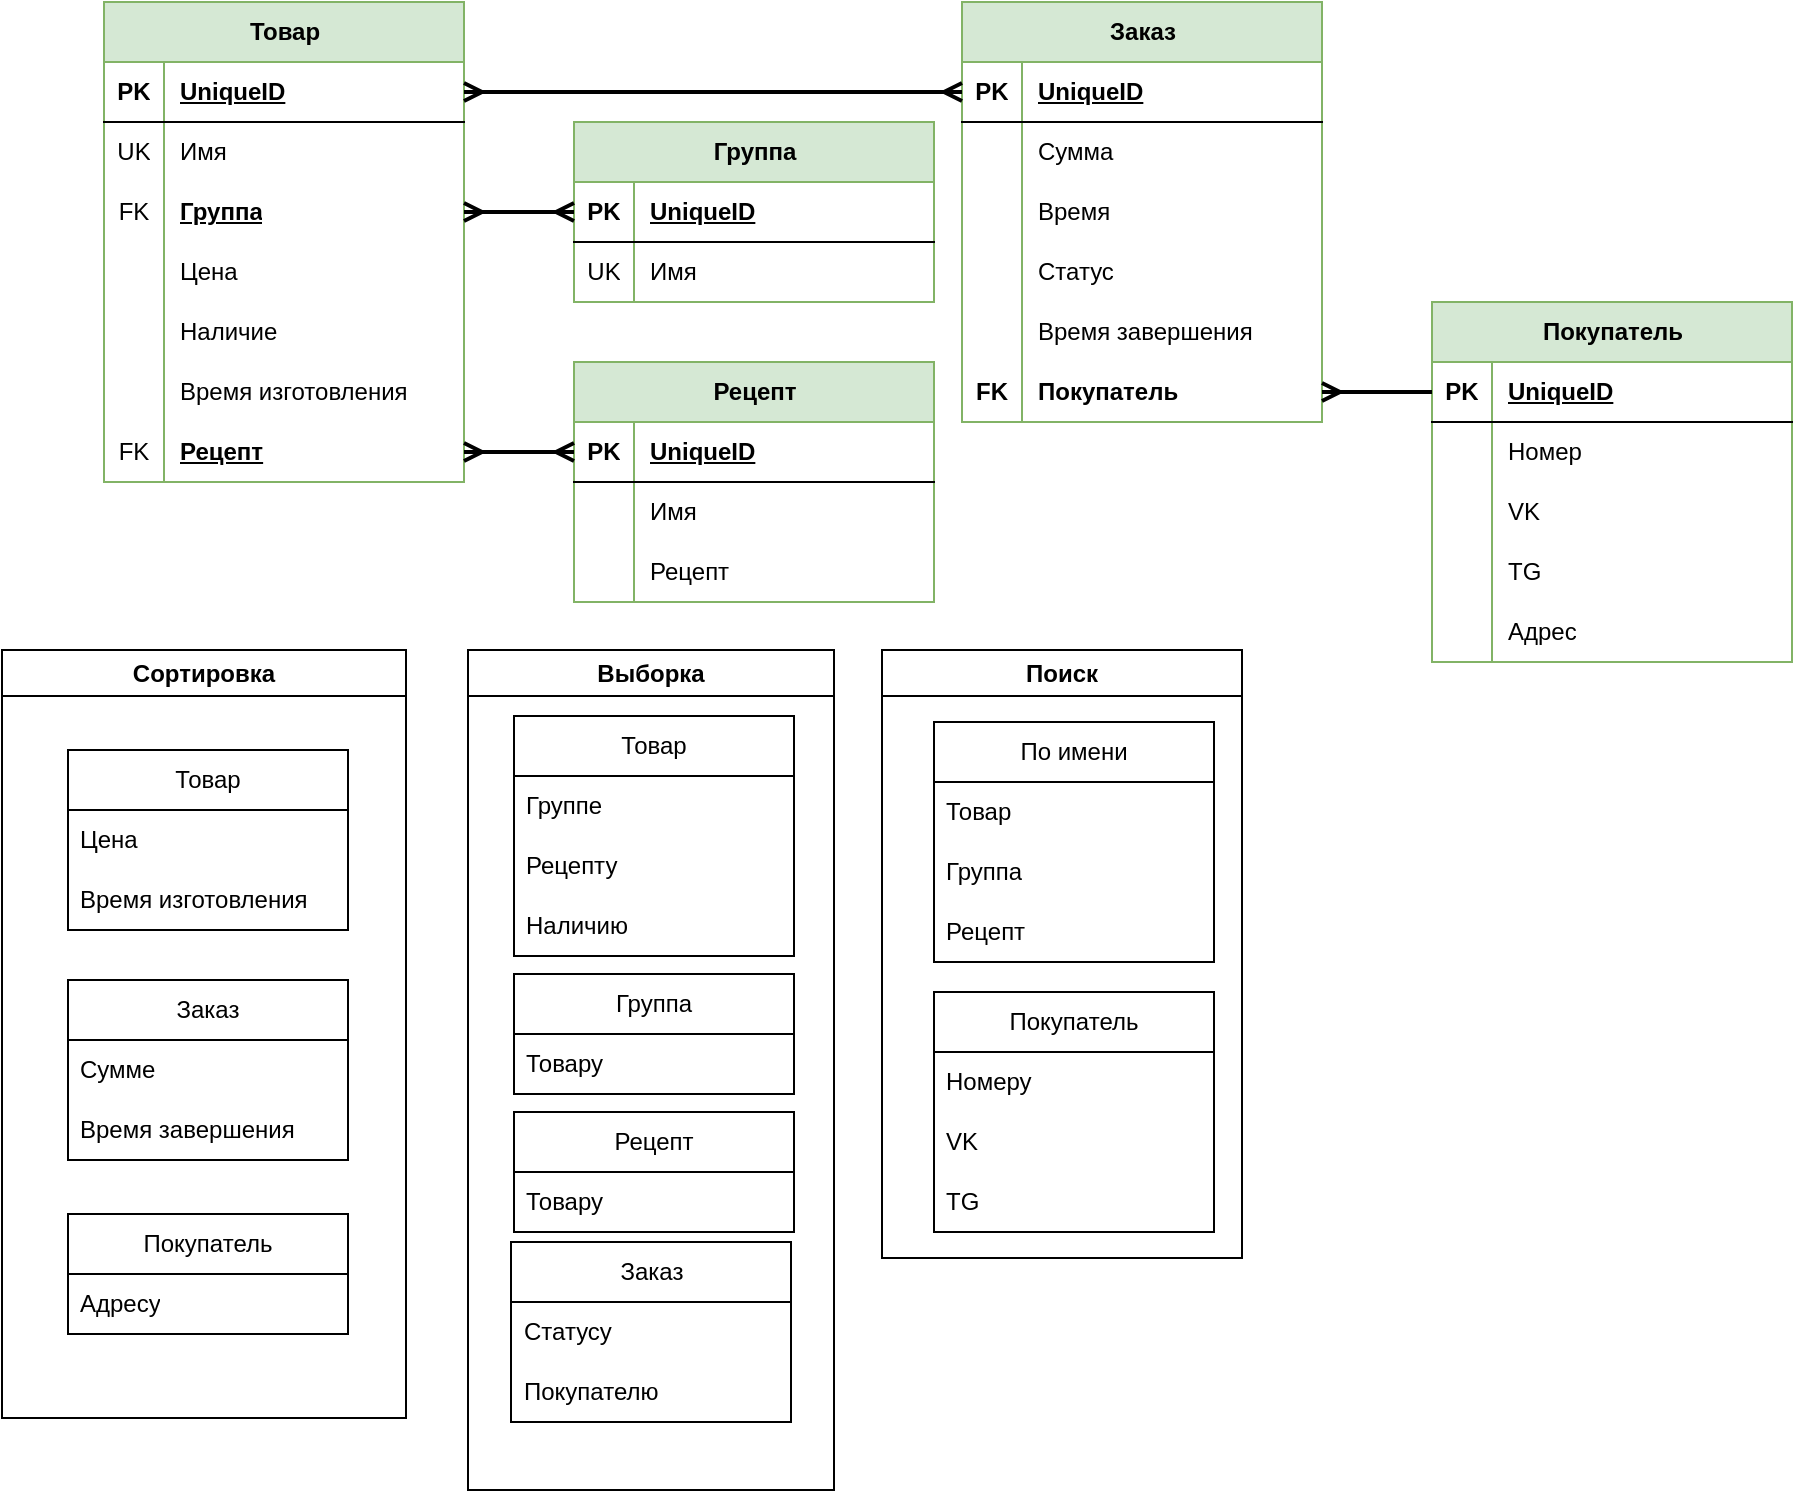 <mxfile version="26.0.4" pages="3">
  <diagram id="R2lEEEUBdFMjLlhIrx00" name="DB">
    <mxGraphModel dx="2603" dy="1671" grid="0" gridSize="10" guides="1" tooltips="1" connect="1" arrows="1" fold="1" page="1" pageScale="1" pageWidth="1169" pageHeight="827" math="0" shadow="0" extFonts="Permanent Marker^https://fonts.googleapis.com/css?family=Permanent+Marker">
      <root>
        <mxCell id="0" />
        <mxCell id="1" parent="0" />
        <mxCell id="jh_2dMHIXQBWnA-SAG-1-13" value="Товар" style="shape=table;startSize=30;container=1;collapsible=1;childLayout=tableLayout;fixedRows=1;rowLines=0;fontStyle=1;align=center;resizeLast=1;html=1;fillColor=#d5e8d4;strokeColor=#82b366;" parent="1" vertex="1">
          <mxGeometry x="-1067" y="-780" width="180" height="240" as="geometry" />
        </mxCell>
        <mxCell id="jh_2dMHIXQBWnA-SAG-1-14" value="" style="shape=tableRow;horizontal=0;startSize=0;swimlaneHead=0;swimlaneBody=0;fillColor=none;collapsible=0;dropTarget=0;points=[[0,0.5],[1,0.5]];portConstraint=eastwest;top=0;left=0;right=0;bottom=1;" parent="jh_2dMHIXQBWnA-SAG-1-13" vertex="1">
          <mxGeometry y="30" width="180" height="30" as="geometry" />
        </mxCell>
        <mxCell id="jh_2dMHIXQBWnA-SAG-1-15" value="PK" style="shape=partialRectangle;connectable=0;fillColor=none;top=0;left=0;bottom=0;right=0;fontStyle=1;overflow=hidden;whiteSpace=wrap;html=1;" parent="jh_2dMHIXQBWnA-SAG-1-14" vertex="1">
          <mxGeometry width="30" height="30" as="geometry">
            <mxRectangle width="30" height="30" as="alternateBounds" />
          </mxGeometry>
        </mxCell>
        <mxCell id="jh_2dMHIXQBWnA-SAG-1-16" value="UniqueID" style="shape=partialRectangle;connectable=0;fillColor=none;top=0;left=0;bottom=0;right=0;align=left;spacingLeft=6;fontStyle=5;overflow=hidden;whiteSpace=wrap;html=1;" parent="jh_2dMHIXQBWnA-SAG-1-14" vertex="1">
          <mxGeometry x="30" width="150" height="30" as="geometry">
            <mxRectangle width="150" height="30" as="alternateBounds" />
          </mxGeometry>
        </mxCell>
        <mxCell id="jh_2dMHIXQBWnA-SAG-1-17" value="" style="shape=tableRow;horizontal=0;startSize=0;swimlaneHead=0;swimlaneBody=0;fillColor=none;collapsible=0;dropTarget=0;points=[[0,0.5],[1,0.5]];portConstraint=eastwest;top=0;left=0;right=0;bottom=0;" parent="jh_2dMHIXQBWnA-SAG-1-13" vertex="1">
          <mxGeometry y="60" width="180" height="30" as="geometry" />
        </mxCell>
        <mxCell id="jh_2dMHIXQBWnA-SAG-1-18" value="UK" style="shape=partialRectangle;connectable=0;fillColor=none;top=0;left=0;bottom=0;right=0;editable=1;overflow=hidden;whiteSpace=wrap;html=1;" parent="jh_2dMHIXQBWnA-SAG-1-17" vertex="1">
          <mxGeometry width="30" height="30" as="geometry">
            <mxRectangle width="30" height="30" as="alternateBounds" />
          </mxGeometry>
        </mxCell>
        <mxCell id="jh_2dMHIXQBWnA-SAG-1-19" value="Имя&lt;span style=&quot;white-space: pre;&quot;&gt;&#x9;&lt;/span&gt;" style="shape=partialRectangle;connectable=0;fillColor=none;top=0;left=0;bottom=0;right=0;align=left;spacingLeft=6;overflow=hidden;whiteSpace=wrap;html=1;" parent="jh_2dMHIXQBWnA-SAG-1-17" vertex="1">
          <mxGeometry x="30" width="150" height="30" as="geometry">
            <mxRectangle width="150" height="30" as="alternateBounds" />
          </mxGeometry>
        </mxCell>
        <mxCell id="jh_2dMHIXQBWnA-SAG-1-20" value="" style="shape=tableRow;horizontal=0;startSize=0;swimlaneHead=0;swimlaneBody=0;fillColor=none;collapsible=0;dropTarget=0;points=[[0,0.5],[1,0.5]];portConstraint=eastwest;top=0;left=0;right=0;bottom=0;" parent="jh_2dMHIXQBWnA-SAG-1-13" vertex="1">
          <mxGeometry y="90" width="180" height="30" as="geometry" />
        </mxCell>
        <mxCell id="jh_2dMHIXQBWnA-SAG-1-21" value="FK" style="shape=partialRectangle;connectable=0;fillColor=none;top=0;left=0;bottom=0;right=0;editable=1;overflow=hidden;whiteSpace=wrap;html=1;" parent="jh_2dMHIXQBWnA-SAG-1-20" vertex="1">
          <mxGeometry width="30" height="30" as="geometry">
            <mxRectangle width="30" height="30" as="alternateBounds" />
          </mxGeometry>
        </mxCell>
        <mxCell id="jh_2dMHIXQBWnA-SAG-1-22" value="&lt;u&gt;Группа&lt;/u&gt;" style="shape=partialRectangle;connectable=0;fillColor=none;top=0;left=0;bottom=0;right=0;align=left;spacingLeft=6;overflow=hidden;whiteSpace=wrap;html=1;fontStyle=1" parent="jh_2dMHIXQBWnA-SAG-1-20" vertex="1">
          <mxGeometry x="30" width="150" height="30" as="geometry">
            <mxRectangle width="150" height="30" as="alternateBounds" />
          </mxGeometry>
        </mxCell>
        <mxCell id="jh_2dMHIXQBWnA-SAG-1-23" value="" style="shape=tableRow;horizontal=0;startSize=0;swimlaneHead=0;swimlaneBody=0;fillColor=none;collapsible=0;dropTarget=0;points=[[0,0.5],[1,0.5]];portConstraint=eastwest;top=0;left=0;right=0;bottom=0;" parent="jh_2dMHIXQBWnA-SAG-1-13" vertex="1">
          <mxGeometry y="120" width="180" height="30" as="geometry" />
        </mxCell>
        <mxCell id="jh_2dMHIXQBWnA-SAG-1-24" value="" style="shape=partialRectangle;connectable=0;fillColor=none;top=0;left=0;bottom=0;right=0;editable=1;overflow=hidden;whiteSpace=wrap;html=1;" parent="jh_2dMHIXQBWnA-SAG-1-23" vertex="1">
          <mxGeometry width="30" height="30" as="geometry">
            <mxRectangle width="30" height="30" as="alternateBounds" />
          </mxGeometry>
        </mxCell>
        <mxCell id="jh_2dMHIXQBWnA-SAG-1-25" value="Цена" style="shape=partialRectangle;connectable=0;fillColor=none;top=0;left=0;bottom=0;right=0;align=left;spacingLeft=6;overflow=hidden;whiteSpace=wrap;html=1;" parent="jh_2dMHIXQBWnA-SAG-1-23" vertex="1">
          <mxGeometry x="30" width="150" height="30" as="geometry">
            <mxRectangle width="150" height="30" as="alternateBounds" />
          </mxGeometry>
        </mxCell>
        <mxCell id="jh_2dMHIXQBWnA-SAG-1-80" style="shape=tableRow;horizontal=0;startSize=0;swimlaneHead=0;swimlaneBody=0;fillColor=none;collapsible=0;dropTarget=0;points=[[0,0.5],[1,0.5]];portConstraint=eastwest;top=0;left=0;right=0;bottom=0;" parent="jh_2dMHIXQBWnA-SAG-1-13" vertex="1">
          <mxGeometry y="150" width="180" height="30" as="geometry" />
        </mxCell>
        <mxCell id="jh_2dMHIXQBWnA-SAG-1-81" style="shape=partialRectangle;connectable=0;fillColor=none;top=0;left=0;bottom=0;right=0;editable=1;overflow=hidden;whiteSpace=wrap;html=1;" parent="jh_2dMHIXQBWnA-SAG-1-80" vertex="1">
          <mxGeometry width="30" height="30" as="geometry">
            <mxRectangle width="30" height="30" as="alternateBounds" />
          </mxGeometry>
        </mxCell>
        <mxCell id="jh_2dMHIXQBWnA-SAG-1-82" value="Наличие" style="shape=partialRectangle;connectable=0;fillColor=none;top=0;left=0;bottom=0;right=0;align=left;spacingLeft=6;overflow=hidden;whiteSpace=wrap;html=1;" parent="jh_2dMHIXQBWnA-SAG-1-80" vertex="1">
          <mxGeometry x="30" width="150" height="30" as="geometry">
            <mxRectangle width="150" height="30" as="alternateBounds" />
          </mxGeometry>
        </mxCell>
        <mxCell id="jh_2dMHIXQBWnA-SAG-1-83" style="shape=tableRow;horizontal=0;startSize=0;swimlaneHead=0;swimlaneBody=0;fillColor=none;collapsible=0;dropTarget=0;points=[[0,0.5],[1,0.5]];portConstraint=eastwest;top=0;left=0;right=0;bottom=0;" parent="jh_2dMHIXQBWnA-SAG-1-13" vertex="1">
          <mxGeometry y="180" width="180" height="30" as="geometry" />
        </mxCell>
        <mxCell id="jh_2dMHIXQBWnA-SAG-1-84" style="shape=partialRectangle;connectable=0;fillColor=none;top=0;left=0;bottom=0;right=0;editable=1;overflow=hidden;whiteSpace=wrap;html=1;" parent="jh_2dMHIXQBWnA-SAG-1-83" vertex="1">
          <mxGeometry width="30" height="30" as="geometry">
            <mxRectangle width="30" height="30" as="alternateBounds" />
          </mxGeometry>
        </mxCell>
        <mxCell id="jh_2dMHIXQBWnA-SAG-1-85" value="Время изготовления" style="shape=partialRectangle;connectable=0;fillColor=none;top=0;left=0;bottom=0;right=0;align=left;spacingLeft=6;overflow=hidden;whiteSpace=wrap;html=1;" parent="jh_2dMHIXQBWnA-SAG-1-83" vertex="1">
          <mxGeometry x="30" width="150" height="30" as="geometry">
            <mxRectangle width="150" height="30" as="alternateBounds" />
          </mxGeometry>
        </mxCell>
        <mxCell id="jh_2dMHIXQBWnA-SAG-1-86" style="shape=tableRow;horizontal=0;startSize=0;swimlaneHead=0;swimlaneBody=0;fillColor=none;collapsible=0;dropTarget=0;points=[[0,0.5],[1,0.5]];portConstraint=eastwest;top=0;left=0;right=0;bottom=0;" parent="jh_2dMHIXQBWnA-SAG-1-13" vertex="1">
          <mxGeometry y="210" width="180" height="30" as="geometry" />
        </mxCell>
        <mxCell id="jh_2dMHIXQBWnA-SAG-1-87" value="FK" style="shape=partialRectangle;connectable=0;fillColor=none;top=0;left=0;bottom=0;right=0;editable=1;overflow=hidden;whiteSpace=wrap;html=1;" parent="jh_2dMHIXQBWnA-SAG-1-86" vertex="1">
          <mxGeometry width="30" height="30" as="geometry">
            <mxRectangle width="30" height="30" as="alternateBounds" />
          </mxGeometry>
        </mxCell>
        <mxCell id="jh_2dMHIXQBWnA-SAG-1-88" value="Рецепт" style="shape=partialRectangle;connectable=0;fillColor=none;top=0;left=0;bottom=0;right=0;align=left;spacingLeft=6;overflow=hidden;whiteSpace=wrap;html=1;fontStyle=5" parent="jh_2dMHIXQBWnA-SAG-1-86" vertex="1">
          <mxGeometry x="30" width="150" height="30" as="geometry">
            <mxRectangle width="150" height="30" as="alternateBounds" />
          </mxGeometry>
        </mxCell>
        <mxCell id="jh_2dMHIXQBWnA-SAG-1-26" value="Заказ" style="shape=table;startSize=30;container=1;collapsible=1;childLayout=tableLayout;fixedRows=1;rowLines=0;fontStyle=1;align=center;resizeLast=1;html=1;fillColor=#d5e8d4;strokeColor=#82b366;" parent="1" vertex="1">
          <mxGeometry x="-638" y="-780" width="180" height="210" as="geometry" />
        </mxCell>
        <mxCell id="jh_2dMHIXQBWnA-SAG-1-27" value="" style="shape=tableRow;horizontal=0;startSize=0;swimlaneHead=0;swimlaneBody=0;fillColor=none;collapsible=0;dropTarget=0;points=[[0,0.5],[1,0.5]];portConstraint=eastwest;top=0;left=0;right=0;bottom=1;" parent="jh_2dMHIXQBWnA-SAG-1-26" vertex="1">
          <mxGeometry y="30" width="180" height="30" as="geometry" />
        </mxCell>
        <mxCell id="jh_2dMHIXQBWnA-SAG-1-28" value="PK" style="shape=partialRectangle;connectable=0;fillColor=none;top=0;left=0;bottom=0;right=0;fontStyle=1;overflow=hidden;whiteSpace=wrap;html=1;" parent="jh_2dMHIXQBWnA-SAG-1-27" vertex="1">
          <mxGeometry width="30" height="30" as="geometry">
            <mxRectangle width="30" height="30" as="alternateBounds" />
          </mxGeometry>
        </mxCell>
        <mxCell id="jh_2dMHIXQBWnA-SAG-1-29" value="UniqueID" style="shape=partialRectangle;connectable=0;fillColor=none;top=0;left=0;bottom=0;right=0;align=left;spacingLeft=6;fontStyle=5;overflow=hidden;whiteSpace=wrap;html=1;" parent="jh_2dMHIXQBWnA-SAG-1-27" vertex="1">
          <mxGeometry x="30" width="150" height="30" as="geometry">
            <mxRectangle width="150" height="30" as="alternateBounds" />
          </mxGeometry>
        </mxCell>
        <mxCell id="jh_2dMHIXQBWnA-SAG-1-30" value="" style="shape=tableRow;horizontal=0;startSize=0;swimlaneHead=0;swimlaneBody=0;fillColor=none;collapsible=0;dropTarget=0;points=[[0,0.5],[1,0.5]];portConstraint=eastwest;top=0;left=0;right=0;bottom=0;" parent="jh_2dMHIXQBWnA-SAG-1-26" vertex="1">
          <mxGeometry y="60" width="180" height="30" as="geometry" />
        </mxCell>
        <mxCell id="jh_2dMHIXQBWnA-SAG-1-31" value="" style="shape=partialRectangle;connectable=0;fillColor=none;top=0;left=0;bottom=0;right=0;editable=1;overflow=hidden;whiteSpace=wrap;html=1;" parent="jh_2dMHIXQBWnA-SAG-1-30" vertex="1">
          <mxGeometry width="30" height="30" as="geometry">
            <mxRectangle width="30" height="30" as="alternateBounds" />
          </mxGeometry>
        </mxCell>
        <mxCell id="jh_2dMHIXQBWnA-SAG-1-32" value="Сумма" style="shape=partialRectangle;connectable=0;fillColor=none;top=0;left=0;bottom=0;right=0;align=left;spacingLeft=6;overflow=hidden;whiteSpace=wrap;html=1;" parent="jh_2dMHIXQBWnA-SAG-1-30" vertex="1">
          <mxGeometry x="30" width="150" height="30" as="geometry">
            <mxRectangle width="150" height="30" as="alternateBounds" />
          </mxGeometry>
        </mxCell>
        <mxCell id="jh_2dMHIXQBWnA-SAG-1-33" value="" style="shape=tableRow;horizontal=0;startSize=0;swimlaneHead=0;swimlaneBody=0;fillColor=none;collapsible=0;dropTarget=0;points=[[0,0.5],[1,0.5]];portConstraint=eastwest;top=0;left=0;right=0;bottom=0;" parent="jh_2dMHIXQBWnA-SAG-1-26" vertex="1">
          <mxGeometry y="90" width="180" height="30" as="geometry" />
        </mxCell>
        <mxCell id="jh_2dMHIXQBWnA-SAG-1-34" value="" style="shape=partialRectangle;connectable=0;fillColor=none;top=0;left=0;bottom=0;right=0;editable=1;overflow=hidden;whiteSpace=wrap;html=1;" parent="jh_2dMHIXQBWnA-SAG-1-33" vertex="1">
          <mxGeometry width="30" height="30" as="geometry">
            <mxRectangle width="30" height="30" as="alternateBounds" />
          </mxGeometry>
        </mxCell>
        <mxCell id="jh_2dMHIXQBWnA-SAG-1-35" value="Время" style="shape=partialRectangle;connectable=0;fillColor=none;top=0;left=0;bottom=0;right=0;align=left;spacingLeft=6;overflow=hidden;whiteSpace=wrap;html=1;" parent="jh_2dMHIXQBWnA-SAG-1-33" vertex="1">
          <mxGeometry x="30" width="150" height="30" as="geometry">
            <mxRectangle width="150" height="30" as="alternateBounds" />
          </mxGeometry>
        </mxCell>
        <mxCell id="-hzlaT9xzSpmabgzRarm-17" style="shape=tableRow;horizontal=0;startSize=0;swimlaneHead=0;swimlaneBody=0;fillColor=none;collapsible=0;dropTarget=0;points=[[0,0.5],[1,0.5]];portConstraint=eastwest;top=0;left=0;right=0;bottom=0;" parent="jh_2dMHIXQBWnA-SAG-1-26" vertex="1">
          <mxGeometry y="120" width="180" height="30" as="geometry" />
        </mxCell>
        <mxCell id="-hzlaT9xzSpmabgzRarm-18" style="shape=partialRectangle;connectable=0;fillColor=none;top=0;left=0;bottom=0;right=0;editable=1;overflow=hidden;whiteSpace=wrap;html=1;" parent="-hzlaT9xzSpmabgzRarm-17" vertex="1">
          <mxGeometry width="30" height="30" as="geometry">
            <mxRectangle width="30" height="30" as="alternateBounds" />
          </mxGeometry>
        </mxCell>
        <mxCell id="-hzlaT9xzSpmabgzRarm-19" value="Статус" style="shape=partialRectangle;connectable=0;fillColor=none;top=0;left=0;bottom=0;right=0;align=left;spacingLeft=6;overflow=hidden;whiteSpace=wrap;html=1;" parent="-hzlaT9xzSpmabgzRarm-17" vertex="1">
          <mxGeometry x="30" width="150" height="30" as="geometry">
            <mxRectangle width="150" height="30" as="alternateBounds" />
          </mxGeometry>
        </mxCell>
        <mxCell id="-hzlaT9xzSpmabgzRarm-20" style="shape=tableRow;horizontal=0;startSize=0;swimlaneHead=0;swimlaneBody=0;fillColor=none;collapsible=0;dropTarget=0;points=[[0,0.5],[1,0.5]];portConstraint=eastwest;top=0;left=0;right=0;bottom=0;" parent="jh_2dMHIXQBWnA-SAG-1-26" vertex="1">
          <mxGeometry y="150" width="180" height="30" as="geometry" />
        </mxCell>
        <mxCell id="-hzlaT9xzSpmabgzRarm-21" style="shape=partialRectangle;connectable=0;fillColor=none;top=0;left=0;bottom=0;right=0;editable=1;overflow=hidden;whiteSpace=wrap;html=1;" parent="-hzlaT9xzSpmabgzRarm-20" vertex="1">
          <mxGeometry width="30" height="30" as="geometry">
            <mxRectangle width="30" height="30" as="alternateBounds" />
          </mxGeometry>
        </mxCell>
        <mxCell id="-hzlaT9xzSpmabgzRarm-22" value="Время завершения" style="shape=partialRectangle;connectable=0;fillColor=none;top=0;left=0;bottom=0;right=0;align=left;spacingLeft=6;overflow=hidden;whiteSpace=wrap;html=1;" parent="-hzlaT9xzSpmabgzRarm-20" vertex="1">
          <mxGeometry x="30" width="150" height="30" as="geometry">
            <mxRectangle width="150" height="30" as="alternateBounds" />
          </mxGeometry>
        </mxCell>
        <mxCell id="jF1rg742WGOU9pizjNd2-1" style="shape=tableRow;horizontal=0;startSize=0;swimlaneHead=0;swimlaneBody=0;fillColor=none;collapsible=0;dropTarget=0;points=[[0,0.5],[1,0.5]];portConstraint=eastwest;top=0;left=0;right=0;bottom=0;" parent="jh_2dMHIXQBWnA-SAG-1-26" vertex="1">
          <mxGeometry y="180" width="180" height="30" as="geometry" />
        </mxCell>
        <mxCell id="jF1rg742WGOU9pizjNd2-2" value="FK" style="shape=partialRectangle;connectable=0;fillColor=none;top=0;left=0;bottom=0;right=0;editable=1;overflow=hidden;whiteSpace=wrap;html=1;fontStyle=1" parent="jF1rg742WGOU9pizjNd2-1" vertex="1">
          <mxGeometry width="30" height="30" as="geometry">
            <mxRectangle width="30" height="30" as="alternateBounds" />
          </mxGeometry>
        </mxCell>
        <mxCell id="jF1rg742WGOU9pizjNd2-3" value="Покупатель" style="shape=partialRectangle;connectable=0;fillColor=none;top=0;left=0;bottom=0;right=0;align=left;spacingLeft=6;overflow=hidden;whiteSpace=wrap;html=1;fontStyle=1" parent="jF1rg742WGOU9pizjNd2-1" vertex="1">
          <mxGeometry x="30" width="150" height="30" as="geometry">
            <mxRectangle width="150" height="30" as="alternateBounds" />
          </mxGeometry>
        </mxCell>
        <mxCell id="jh_2dMHIXQBWnA-SAG-1-39" value="Покупатель" style="shape=table;startSize=30;container=1;collapsible=1;childLayout=tableLayout;fixedRows=1;rowLines=0;fontStyle=1;align=center;resizeLast=1;html=1;fillColor=#d5e8d4;strokeColor=#82b366;" parent="1" vertex="1">
          <mxGeometry x="-403" y="-630" width="180" height="180" as="geometry" />
        </mxCell>
        <mxCell id="jh_2dMHIXQBWnA-SAG-1-40" value="" style="shape=tableRow;horizontal=0;startSize=0;swimlaneHead=0;swimlaneBody=0;fillColor=none;collapsible=0;dropTarget=0;points=[[0,0.5],[1,0.5]];portConstraint=eastwest;top=0;left=0;right=0;bottom=1;" parent="jh_2dMHIXQBWnA-SAG-1-39" vertex="1">
          <mxGeometry y="30" width="180" height="30" as="geometry" />
        </mxCell>
        <mxCell id="jh_2dMHIXQBWnA-SAG-1-41" value="PK" style="shape=partialRectangle;connectable=0;fillColor=none;top=0;left=0;bottom=0;right=0;fontStyle=1;overflow=hidden;whiteSpace=wrap;html=1;" parent="jh_2dMHIXQBWnA-SAG-1-40" vertex="1">
          <mxGeometry width="30" height="30" as="geometry">
            <mxRectangle width="30" height="30" as="alternateBounds" />
          </mxGeometry>
        </mxCell>
        <mxCell id="jh_2dMHIXQBWnA-SAG-1-42" value="UniqueID" style="shape=partialRectangle;connectable=0;fillColor=none;top=0;left=0;bottom=0;right=0;align=left;spacingLeft=6;fontStyle=5;overflow=hidden;whiteSpace=wrap;html=1;" parent="jh_2dMHIXQBWnA-SAG-1-40" vertex="1">
          <mxGeometry x="30" width="150" height="30" as="geometry">
            <mxRectangle width="150" height="30" as="alternateBounds" />
          </mxGeometry>
        </mxCell>
        <mxCell id="jh_2dMHIXQBWnA-SAG-1-43" value="" style="shape=tableRow;horizontal=0;startSize=0;swimlaneHead=0;swimlaneBody=0;fillColor=none;collapsible=0;dropTarget=0;points=[[0,0.5],[1,0.5]];portConstraint=eastwest;top=0;left=0;right=0;bottom=0;" parent="jh_2dMHIXQBWnA-SAG-1-39" vertex="1">
          <mxGeometry y="60" width="180" height="30" as="geometry" />
        </mxCell>
        <mxCell id="jh_2dMHIXQBWnA-SAG-1-44" value="" style="shape=partialRectangle;connectable=0;fillColor=none;top=0;left=0;bottom=0;right=0;editable=1;overflow=hidden;whiteSpace=wrap;html=1;" parent="jh_2dMHIXQBWnA-SAG-1-43" vertex="1">
          <mxGeometry width="30" height="30" as="geometry">
            <mxRectangle width="30" height="30" as="alternateBounds" />
          </mxGeometry>
        </mxCell>
        <mxCell id="jh_2dMHIXQBWnA-SAG-1-45" value="Номер" style="shape=partialRectangle;connectable=0;fillColor=none;top=0;left=0;bottom=0;right=0;align=left;spacingLeft=6;overflow=hidden;whiteSpace=wrap;html=1;" parent="jh_2dMHIXQBWnA-SAG-1-43" vertex="1">
          <mxGeometry x="30" width="150" height="30" as="geometry">
            <mxRectangle width="150" height="30" as="alternateBounds" />
          </mxGeometry>
        </mxCell>
        <mxCell id="jh_2dMHIXQBWnA-SAG-1-46" value="" style="shape=tableRow;horizontal=0;startSize=0;swimlaneHead=0;swimlaneBody=0;fillColor=none;collapsible=0;dropTarget=0;points=[[0,0.5],[1,0.5]];portConstraint=eastwest;top=0;left=0;right=0;bottom=0;" parent="jh_2dMHIXQBWnA-SAG-1-39" vertex="1">
          <mxGeometry y="90" width="180" height="30" as="geometry" />
        </mxCell>
        <mxCell id="jh_2dMHIXQBWnA-SAG-1-47" value="" style="shape=partialRectangle;connectable=0;fillColor=none;top=0;left=0;bottom=0;right=0;editable=1;overflow=hidden;whiteSpace=wrap;html=1;" parent="jh_2dMHIXQBWnA-SAG-1-46" vertex="1">
          <mxGeometry width="30" height="30" as="geometry">
            <mxRectangle width="30" height="30" as="alternateBounds" />
          </mxGeometry>
        </mxCell>
        <mxCell id="jh_2dMHIXQBWnA-SAG-1-48" value="VK" style="shape=partialRectangle;connectable=0;fillColor=none;top=0;left=0;bottom=0;right=0;align=left;spacingLeft=6;overflow=hidden;whiteSpace=wrap;html=1;" parent="jh_2dMHIXQBWnA-SAG-1-46" vertex="1">
          <mxGeometry x="30" width="150" height="30" as="geometry">
            <mxRectangle width="150" height="30" as="alternateBounds" />
          </mxGeometry>
        </mxCell>
        <mxCell id="jh_2dMHIXQBWnA-SAG-1-49" value="" style="shape=tableRow;horizontal=0;startSize=0;swimlaneHead=0;swimlaneBody=0;fillColor=none;collapsible=0;dropTarget=0;points=[[0,0.5],[1,0.5]];portConstraint=eastwest;top=0;left=0;right=0;bottom=0;" parent="jh_2dMHIXQBWnA-SAG-1-39" vertex="1">
          <mxGeometry y="120" width="180" height="30" as="geometry" />
        </mxCell>
        <mxCell id="jh_2dMHIXQBWnA-SAG-1-50" value="" style="shape=partialRectangle;connectable=0;fillColor=none;top=0;left=0;bottom=0;right=0;editable=1;overflow=hidden;whiteSpace=wrap;html=1;" parent="jh_2dMHIXQBWnA-SAG-1-49" vertex="1">
          <mxGeometry width="30" height="30" as="geometry">
            <mxRectangle width="30" height="30" as="alternateBounds" />
          </mxGeometry>
        </mxCell>
        <mxCell id="jh_2dMHIXQBWnA-SAG-1-51" value="TG" style="shape=partialRectangle;connectable=0;fillColor=none;top=0;left=0;bottom=0;right=0;align=left;spacingLeft=6;overflow=hidden;whiteSpace=wrap;html=1;" parent="jh_2dMHIXQBWnA-SAG-1-49" vertex="1">
          <mxGeometry x="30" width="150" height="30" as="geometry">
            <mxRectangle width="150" height="30" as="alternateBounds" />
          </mxGeometry>
        </mxCell>
        <mxCell id="N8SSPlnOAfxEOd-6z61z-4" style="shape=tableRow;horizontal=0;startSize=0;swimlaneHead=0;swimlaneBody=0;fillColor=none;collapsible=0;dropTarget=0;points=[[0,0.5],[1,0.5]];portConstraint=eastwest;top=0;left=0;right=0;bottom=0;" parent="jh_2dMHIXQBWnA-SAG-1-39" vertex="1">
          <mxGeometry y="150" width="180" height="30" as="geometry" />
        </mxCell>
        <mxCell id="N8SSPlnOAfxEOd-6z61z-5" style="shape=partialRectangle;connectable=0;fillColor=none;top=0;left=0;bottom=0;right=0;editable=1;overflow=hidden;whiteSpace=wrap;html=1;" parent="N8SSPlnOAfxEOd-6z61z-4" vertex="1">
          <mxGeometry width="30" height="30" as="geometry">
            <mxRectangle width="30" height="30" as="alternateBounds" />
          </mxGeometry>
        </mxCell>
        <mxCell id="N8SSPlnOAfxEOd-6z61z-6" value="Адрес" style="shape=partialRectangle;connectable=0;fillColor=none;top=0;left=0;bottom=0;right=0;align=left;spacingLeft=6;overflow=hidden;whiteSpace=wrap;html=1;" parent="N8SSPlnOAfxEOd-6z61z-4" vertex="1">
          <mxGeometry x="30" width="150" height="30" as="geometry">
            <mxRectangle width="150" height="30" as="alternateBounds" />
          </mxGeometry>
        </mxCell>
        <mxCell id="jPLMyMc06TZg777nIYKp-1" value="Группа" style="shape=table;startSize=30;container=1;collapsible=1;childLayout=tableLayout;fixedRows=1;rowLines=0;fontStyle=1;align=center;resizeLast=1;html=1;fillColor=#d5e8d4;strokeColor=#82b366;" parent="1" vertex="1">
          <mxGeometry x="-832" y="-720" width="180" height="90" as="geometry" />
        </mxCell>
        <mxCell id="jPLMyMc06TZg777nIYKp-2" value="" style="shape=tableRow;horizontal=0;startSize=0;swimlaneHead=0;swimlaneBody=0;fillColor=none;collapsible=0;dropTarget=0;points=[[0,0.5],[1,0.5]];portConstraint=eastwest;top=0;left=0;right=0;bottom=1;" parent="jPLMyMc06TZg777nIYKp-1" vertex="1">
          <mxGeometry y="30" width="180" height="30" as="geometry" />
        </mxCell>
        <mxCell id="jPLMyMc06TZg777nIYKp-3" value="PK" style="shape=partialRectangle;connectable=0;fillColor=none;top=0;left=0;bottom=0;right=0;fontStyle=1;overflow=hidden;whiteSpace=wrap;html=1;" parent="jPLMyMc06TZg777nIYKp-2" vertex="1">
          <mxGeometry width="30" height="30" as="geometry">
            <mxRectangle width="30" height="30" as="alternateBounds" />
          </mxGeometry>
        </mxCell>
        <mxCell id="jPLMyMc06TZg777nIYKp-4" value="UniqueID" style="shape=partialRectangle;connectable=0;fillColor=none;top=0;left=0;bottom=0;right=0;align=left;spacingLeft=6;fontStyle=5;overflow=hidden;whiteSpace=wrap;html=1;" parent="jPLMyMc06TZg777nIYKp-2" vertex="1">
          <mxGeometry x="30" width="150" height="30" as="geometry">
            <mxRectangle width="150" height="30" as="alternateBounds" />
          </mxGeometry>
        </mxCell>
        <mxCell id="jPLMyMc06TZg777nIYKp-5" value="" style="shape=tableRow;horizontal=0;startSize=0;swimlaneHead=0;swimlaneBody=0;fillColor=none;collapsible=0;dropTarget=0;points=[[0,0.5],[1,0.5]];portConstraint=eastwest;top=0;left=0;right=0;bottom=0;" parent="jPLMyMc06TZg777nIYKp-1" vertex="1">
          <mxGeometry y="60" width="180" height="30" as="geometry" />
        </mxCell>
        <mxCell id="jPLMyMc06TZg777nIYKp-6" value="UK" style="shape=partialRectangle;connectable=0;fillColor=none;top=0;left=0;bottom=0;right=0;editable=1;overflow=hidden;whiteSpace=wrap;html=1;" parent="jPLMyMc06TZg777nIYKp-5" vertex="1">
          <mxGeometry width="30" height="30" as="geometry">
            <mxRectangle width="30" height="30" as="alternateBounds" />
          </mxGeometry>
        </mxCell>
        <mxCell id="jPLMyMc06TZg777nIYKp-7" value="Имя" style="shape=partialRectangle;connectable=0;fillColor=none;top=0;left=0;bottom=0;right=0;align=left;spacingLeft=6;overflow=hidden;whiteSpace=wrap;html=1;" parent="jPLMyMc06TZg777nIYKp-5" vertex="1">
          <mxGeometry x="30" width="150" height="30" as="geometry">
            <mxRectangle width="150" height="30" as="alternateBounds" />
          </mxGeometry>
        </mxCell>
        <mxCell id="jPLMyMc06TZg777nIYKp-31" value="Рецепт" style="shape=table;startSize=30;container=1;collapsible=1;childLayout=tableLayout;fixedRows=1;rowLines=0;fontStyle=1;align=center;resizeLast=1;html=1;fillColor=#d5e8d4;strokeColor=#82b366;" parent="1" vertex="1">
          <mxGeometry x="-832" y="-600" width="180" height="120" as="geometry" />
        </mxCell>
        <mxCell id="jPLMyMc06TZg777nIYKp-32" value="" style="shape=tableRow;horizontal=0;startSize=0;swimlaneHead=0;swimlaneBody=0;fillColor=none;collapsible=0;dropTarget=0;points=[[0,0.5],[1,0.5]];portConstraint=eastwest;top=0;left=0;right=0;bottom=1;" parent="jPLMyMc06TZg777nIYKp-31" vertex="1">
          <mxGeometry y="30" width="180" height="30" as="geometry" />
        </mxCell>
        <mxCell id="jPLMyMc06TZg777nIYKp-33" value="PK" style="shape=partialRectangle;connectable=0;fillColor=none;top=0;left=0;bottom=0;right=0;fontStyle=1;overflow=hidden;whiteSpace=wrap;html=1;" parent="jPLMyMc06TZg777nIYKp-32" vertex="1">
          <mxGeometry width="30" height="30" as="geometry">
            <mxRectangle width="30" height="30" as="alternateBounds" />
          </mxGeometry>
        </mxCell>
        <mxCell id="jPLMyMc06TZg777nIYKp-34" value="UniqueID" style="shape=partialRectangle;connectable=0;fillColor=none;top=0;left=0;bottom=0;right=0;align=left;spacingLeft=6;fontStyle=5;overflow=hidden;whiteSpace=wrap;html=1;" parent="jPLMyMc06TZg777nIYKp-32" vertex="1">
          <mxGeometry x="30" width="150" height="30" as="geometry">
            <mxRectangle width="150" height="30" as="alternateBounds" />
          </mxGeometry>
        </mxCell>
        <mxCell id="jPLMyMc06TZg777nIYKp-35" value="" style="shape=tableRow;horizontal=0;startSize=0;swimlaneHead=0;swimlaneBody=0;fillColor=none;collapsible=0;dropTarget=0;points=[[0,0.5],[1,0.5]];portConstraint=eastwest;top=0;left=0;right=0;bottom=0;" parent="jPLMyMc06TZg777nIYKp-31" vertex="1">
          <mxGeometry y="60" width="180" height="30" as="geometry" />
        </mxCell>
        <mxCell id="jPLMyMc06TZg777nIYKp-36" value="" style="shape=partialRectangle;connectable=0;fillColor=none;top=0;left=0;bottom=0;right=0;editable=1;overflow=hidden;whiteSpace=wrap;html=1;" parent="jPLMyMc06TZg777nIYKp-35" vertex="1">
          <mxGeometry width="30" height="30" as="geometry">
            <mxRectangle width="30" height="30" as="alternateBounds" />
          </mxGeometry>
        </mxCell>
        <mxCell id="jPLMyMc06TZg777nIYKp-37" value="Имя" style="shape=partialRectangle;connectable=0;fillColor=none;top=0;left=0;bottom=0;right=0;align=left;spacingLeft=6;overflow=hidden;whiteSpace=wrap;html=1;" parent="jPLMyMc06TZg777nIYKp-35" vertex="1">
          <mxGeometry x="30" width="150" height="30" as="geometry">
            <mxRectangle width="150" height="30" as="alternateBounds" />
          </mxGeometry>
        </mxCell>
        <mxCell id="VQMdRts3EU8V5V8Luizq-1" style="shape=tableRow;horizontal=0;startSize=0;swimlaneHead=0;swimlaneBody=0;fillColor=none;collapsible=0;dropTarget=0;points=[[0,0.5],[1,0.5]];portConstraint=eastwest;top=0;left=0;right=0;bottom=0;" parent="jPLMyMc06TZg777nIYKp-31" vertex="1">
          <mxGeometry y="90" width="180" height="30" as="geometry" />
        </mxCell>
        <mxCell id="VQMdRts3EU8V5V8Luizq-2" style="shape=partialRectangle;connectable=0;fillColor=none;top=0;left=0;bottom=0;right=0;editable=1;overflow=hidden;whiteSpace=wrap;html=1;" parent="VQMdRts3EU8V5V8Luizq-1" vertex="1">
          <mxGeometry width="30" height="30" as="geometry">
            <mxRectangle width="30" height="30" as="alternateBounds" />
          </mxGeometry>
        </mxCell>
        <mxCell id="VQMdRts3EU8V5V8Luizq-3" value="Рецепт" style="shape=partialRectangle;connectable=0;fillColor=none;top=0;left=0;bottom=0;right=0;align=left;spacingLeft=6;overflow=hidden;whiteSpace=wrap;html=1;" parent="VQMdRts3EU8V5V8Luizq-1" vertex="1">
          <mxGeometry x="30" width="150" height="30" as="geometry">
            <mxRectangle width="150" height="30" as="alternateBounds" />
          </mxGeometry>
        </mxCell>
        <mxCell id="jF1rg742WGOU9pizjNd2-4" style="edgeStyle=orthogonalEdgeStyle;curved=1;orthogonalLoop=1;jettySize=auto;html=1;endArrow=ERmany;endFill=0;strokeWidth=2;flowAnimation=0;shadow=0;" parent="1" source="jh_2dMHIXQBWnA-SAG-1-40" target="jF1rg742WGOU9pizjNd2-1" edge="1">
          <mxGeometry relative="1" as="geometry" />
        </mxCell>
        <mxCell id="cpfxsBaJRYidQa4SlaRM-2" style="edgeStyle=orthogonalEdgeStyle;curved=1;rounded=0;orthogonalLoop=1;jettySize=auto;html=1;endArrow=ERmany;endFill=0;startArrow=ERmany;startFill=0;strokeWidth=2;" edge="1" parent="1" source="jh_2dMHIXQBWnA-SAG-1-14" target="jh_2dMHIXQBWnA-SAG-1-27">
          <mxGeometry relative="1" as="geometry" />
        </mxCell>
        <mxCell id="cpfxsBaJRYidQa4SlaRM-3" style="edgeStyle=orthogonalEdgeStyle;curved=1;rounded=0;orthogonalLoop=1;jettySize=auto;html=1;endArrow=ERmany;endFill=0;startArrow=ERmany;startFill=0;strokeWidth=2;" edge="1" parent="1" source="jh_2dMHIXQBWnA-SAG-1-20" target="jPLMyMc06TZg777nIYKp-2">
          <mxGeometry relative="1" as="geometry" />
        </mxCell>
        <mxCell id="cpfxsBaJRYidQa4SlaRM-4" style="edgeStyle=orthogonalEdgeStyle;curved=1;rounded=0;orthogonalLoop=1;jettySize=auto;html=1;entryX=0;entryY=0.5;entryDx=0;entryDy=0;endArrow=ERmany;endFill=0;startArrow=ERmany;startFill=0;strokeWidth=2;" edge="1" parent="1" source="jh_2dMHIXQBWnA-SAG-1-86" target="jPLMyMc06TZg777nIYKp-32">
          <mxGeometry relative="1" as="geometry" />
        </mxCell>
        <mxCell id="qxvXppGdSC_tjM8irV-n-5" value="Сортировка" style="swimlane;whiteSpace=wrap;html=1;" vertex="1" parent="1">
          <mxGeometry x="-1118" y="-456" width="202" height="384" as="geometry" />
        </mxCell>
        <mxCell id="qxvXppGdSC_tjM8irV-n-6" value="Товар" style="swimlane;fontStyle=0;childLayout=stackLayout;horizontal=1;startSize=30;horizontalStack=0;resizeParent=1;resizeParentMax=0;resizeLast=0;collapsible=1;marginBottom=0;whiteSpace=wrap;html=1;" vertex="1" parent="qxvXppGdSC_tjM8irV-n-5">
          <mxGeometry x="33" y="50" width="140" height="90" as="geometry" />
        </mxCell>
        <mxCell id="qxvXppGdSC_tjM8irV-n-7" value="Цена" style="text;strokeColor=none;fillColor=none;align=left;verticalAlign=middle;spacingLeft=4;spacingRight=4;overflow=hidden;points=[[0,0.5],[1,0.5]];portConstraint=eastwest;rotatable=0;whiteSpace=wrap;html=1;" vertex="1" parent="qxvXppGdSC_tjM8irV-n-6">
          <mxGeometry y="30" width="140" height="30" as="geometry" />
        </mxCell>
        <mxCell id="qxvXppGdSC_tjM8irV-n-8" value="Время изготовления" style="text;strokeColor=none;fillColor=none;align=left;verticalAlign=middle;spacingLeft=4;spacingRight=4;overflow=hidden;points=[[0,0.5],[1,0.5]];portConstraint=eastwest;rotatable=0;whiteSpace=wrap;html=1;" vertex="1" parent="qxvXppGdSC_tjM8irV-n-6">
          <mxGeometry y="60" width="140" height="30" as="geometry" />
        </mxCell>
        <mxCell id="qxvXppGdSC_tjM8irV-n-11" value="Заказ" style="swimlane;fontStyle=0;childLayout=stackLayout;horizontal=1;startSize=30;horizontalStack=0;resizeParent=1;resizeParentMax=0;resizeLast=0;collapsible=1;marginBottom=0;whiteSpace=wrap;html=1;" vertex="1" parent="qxvXppGdSC_tjM8irV-n-5">
          <mxGeometry x="33" y="165" width="140" height="90" as="geometry" />
        </mxCell>
        <mxCell id="qxvXppGdSC_tjM8irV-n-12" value="Сумме" style="text;strokeColor=none;fillColor=none;align=left;verticalAlign=middle;spacingLeft=4;spacingRight=4;overflow=hidden;points=[[0,0.5],[1,0.5]];portConstraint=eastwest;rotatable=0;whiteSpace=wrap;html=1;" vertex="1" parent="qxvXppGdSC_tjM8irV-n-11">
          <mxGeometry y="30" width="140" height="30" as="geometry" />
        </mxCell>
        <mxCell id="qxvXppGdSC_tjM8irV-n-13" value="Время завершения" style="text;strokeColor=none;fillColor=none;align=left;verticalAlign=middle;spacingLeft=4;spacingRight=4;overflow=hidden;points=[[0,0.5],[1,0.5]];portConstraint=eastwest;rotatable=0;whiteSpace=wrap;html=1;" vertex="1" parent="qxvXppGdSC_tjM8irV-n-11">
          <mxGeometry y="60" width="140" height="30" as="geometry" />
        </mxCell>
        <mxCell id="qxvXppGdSC_tjM8irV-n-16" value="Покупатель" style="swimlane;fontStyle=0;childLayout=stackLayout;horizontal=1;startSize=30;horizontalStack=0;resizeParent=1;resizeParentMax=0;resizeLast=0;collapsible=1;marginBottom=0;whiteSpace=wrap;html=1;" vertex="1" parent="qxvXppGdSC_tjM8irV-n-5">
          <mxGeometry x="33" y="282" width="140" height="60" as="geometry" />
        </mxCell>
        <mxCell id="qxvXppGdSC_tjM8irV-n-17" value="Адресу" style="text;strokeColor=none;fillColor=none;align=left;verticalAlign=middle;spacingLeft=4;spacingRight=4;overflow=hidden;points=[[0,0.5],[1,0.5]];portConstraint=eastwest;rotatable=0;whiteSpace=wrap;html=1;" vertex="1" parent="qxvXppGdSC_tjM8irV-n-16">
          <mxGeometry y="30" width="140" height="30" as="geometry" />
        </mxCell>
        <mxCell id="qxvXppGdSC_tjM8irV-n-22" value="Выборка" style="swimlane;whiteSpace=wrap;html=1;" vertex="1" parent="1">
          <mxGeometry x="-885" y="-456" width="183" height="420" as="geometry" />
        </mxCell>
        <mxCell id="qxvXppGdSC_tjM8irV-n-23" value="Товар" style="swimlane;fontStyle=0;childLayout=stackLayout;horizontal=1;startSize=30;horizontalStack=0;resizeParent=1;resizeParentMax=0;resizeLast=0;collapsible=1;marginBottom=0;whiteSpace=wrap;html=1;" vertex="1" parent="qxvXppGdSC_tjM8irV-n-22">
          <mxGeometry x="23" y="33" width="140" height="120" as="geometry" />
        </mxCell>
        <mxCell id="qxvXppGdSC_tjM8irV-n-24" value="Группе" style="text;strokeColor=none;fillColor=none;align=left;verticalAlign=middle;spacingLeft=4;spacingRight=4;overflow=hidden;points=[[0,0.5],[1,0.5]];portConstraint=eastwest;rotatable=0;whiteSpace=wrap;html=1;" vertex="1" parent="qxvXppGdSC_tjM8irV-n-23">
          <mxGeometry y="30" width="140" height="30" as="geometry" />
        </mxCell>
        <mxCell id="qxvXppGdSC_tjM8irV-n-25" value="Рецепту" style="text;strokeColor=none;fillColor=none;align=left;verticalAlign=middle;spacingLeft=4;spacingRight=4;overflow=hidden;points=[[0,0.5],[1,0.5]];portConstraint=eastwest;rotatable=0;whiteSpace=wrap;html=1;" vertex="1" parent="qxvXppGdSC_tjM8irV-n-23">
          <mxGeometry y="60" width="140" height="30" as="geometry" />
        </mxCell>
        <mxCell id="qxvXppGdSC_tjM8irV-n-36" value="Наличию" style="text;strokeColor=none;fillColor=none;align=left;verticalAlign=middle;spacingLeft=4;spacingRight=4;overflow=hidden;points=[[0,0.5],[1,0.5]];portConstraint=eastwest;rotatable=0;whiteSpace=wrap;html=1;" vertex="1" parent="qxvXppGdSC_tjM8irV-n-23">
          <mxGeometry y="90" width="140" height="30" as="geometry" />
        </mxCell>
        <mxCell id="qxvXppGdSC_tjM8irV-n-26" value="Группа" style="swimlane;fontStyle=0;childLayout=stackLayout;horizontal=1;startSize=30;horizontalStack=0;resizeParent=1;resizeParentMax=0;resizeLast=0;collapsible=1;marginBottom=0;whiteSpace=wrap;html=1;" vertex="1" parent="qxvXppGdSC_tjM8irV-n-22">
          <mxGeometry x="23" y="162" width="140" height="60" as="geometry" />
        </mxCell>
        <mxCell id="qxvXppGdSC_tjM8irV-n-27" value="Товару" style="text;strokeColor=none;fillColor=none;align=left;verticalAlign=middle;spacingLeft=4;spacingRight=4;overflow=hidden;points=[[0,0.5],[1,0.5]];portConstraint=eastwest;rotatable=0;whiteSpace=wrap;html=1;" vertex="1" parent="qxvXppGdSC_tjM8irV-n-26">
          <mxGeometry y="30" width="140" height="30" as="geometry" />
        </mxCell>
        <mxCell id="qxvXppGdSC_tjM8irV-n-30" value="Рецепт" style="swimlane;fontStyle=0;childLayout=stackLayout;horizontal=1;startSize=30;horizontalStack=0;resizeParent=1;resizeParentMax=0;resizeLast=0;collapsible=1;marginBottom=0;whiteSpace=wrap;html=1;" vertex="1" parent="qxvXppGdSC_tjM8irV-n-22">
          <mxGeometry x="23" y="231" width="140" height="60" as="geometry" />
        </mxCell>
        <mxCell id="qxvXppGdSC_tjM8irV-n-31" value="Товару" style="text;strokeColor=none;fillColor=none;align=left;verticalAlign=middle;spacingLeft=4;spacingRight=4;overflow=hidden;points=[[0,0.5],[1,0.5]];portConstraint=eastwest;rotatable=0;whiteSpace=wrap;html=1;" vertex="1" parent="qxvXppGdSC_tjM8irV-n-30">
          <mxGeometry y="30" width="140" height="30" as="geometry" />
        </mxCell>
        <mxCell id="qxvXppGdSC_tjM8irV-n-33" value="Заказ" style="swimlane;fontStyle=0;childLayout=stackLayout;horizontal=1;startSize=30;horizontalStack=0;resizeParent=1;resizeParentMax=0;resizeLast=0;collapsible=1;marginBottom=0;whiteSpace=wrap;html=1;" vertex="1" parent="qxvXppGdSC_tjM8irV-n-22">
          <mxGeometry x="21.5" y="296" width="140" height="90" as="geometry" />
        </mxCell>
        <mxCell id="qxvXppGdSC_tjM8irV-n-34" value="Статусу" style="text;strokeColor=none;fillColor=none;align=left;verticalAlign=middle;spacingLeft=4;spacingRight=4;overflow=hidden;points=[[0,0.5],[1,0.5]];portConstraint=eastwest;rotatable=0;whiteSpace=wrap;html=1;" vertex="1" parent="qxvXppGdSC_tjM8irV-n-33">
          <mxGeometry y="30" width="140" height="30" as="geometry" />
        </mxCell>
        <mxCell id="qxvXppGdSC_tjM8irV-n-35" value="Покупателю" style="text;strokeColor=none;fillColor=none;align=left;verticalAlign=middle;spacingLeft=4;spacingRight=4;overflow=hidden;points=[[0,0.5],[1,0.5]];portConstraint=eastwest;rotatable=0;whiteSpace=wrap;html=1;" vertex="1" parent="qxvXppGdSC_tjM8irV-n-33">
          <mxGeometry y="60" width="140" height="30" as="geometry" />
        </mxCell>
        <mxCell id="qxvXppGdSC_tjM8irV-n-37" value="Поиск" style="swimlane;whiteSpace=wrap;html=1;" vertex="1" parent="1">
          <mxGeometry x="-678" y="-456" width="180" height="304" as="geometry" />
        </mxCell>
        <mxCell id="qxvXppGdSC_tjM8irV-n-38" value="По имени" style="swimlane;fontStyle=0;childLayout=stackLayout;horizontal=1;startSize=30;horizontalStack=0;resizeParent=1;resizeParentMax=0;resizeLast=0;collapsible=1;marginBottom=0;whiteSpace=wrap;html=1;" vertex="1" parent="qxvXppGdSC_tjM8irV-n-37">
          <mxGeometry x="26" y="36" width="140" height="120" as="geometry" />
        </mxCell>
        <mxCell id="qxvXppGdSC_tjM8irV-n-39" value="Товар" style="text;strokeColor=none;fillColor=none;align=left;verticalAlign=middle;spacingLeft=4;spacingRight=4;overflow=hidden;points=[[0,0.5],[1,0.5]];portConstraint=eastwest;rotatable=0;whiteSpace=wrap;html=1;" vertex="1" parent="qxvXppGdSC_tjM8irV-n-38">
          <mxGeometry y="30" width="140" height="30" as="geometry" />
        </mxCell>
        <mxCell id="qxvXppGdSC_tjM8irV-n-40" value="Группа" style="text;strokeColor=none;fillColor=none;align=left;verticalAlign=middle;spacingLeft=4;spacingRight=4;overflow=hidden;points=[[0,0.5],[1,0.5]];portConstraint=eastwest;rotatable=0;whiteSpace=wrap;html=1;" vertex="1" parent="qxvXppGdSC_tjM8irV-n-38">
          <mxGeometry y="60" width="140" height="30" as="geometry" />
        </mxCell>
        <mxCell id="qxvXppGdSC_tjM8irV-n-41" value="Рецепт" style="text;strokeColor=none;fillColor=none;align=left;verticalAlign=middle;spacingLeft=4;spacingRight=4;overflow=hidden;points=[[0,0.5],[1,0.5]];portConstraint=eastwest;rotatable=0;whiteSpace=wrap;html=1;" vertex="1" parent="qxvXppGdSC_tjM8irV-n-38">
          <mxGeometry y="90" width="140" height="30" as="geometry" />
        </mxCell>
        <mxCell id="qxvXppGdSC_tjM8irV-n-42" value="Покупатель" style="swimlane;fontStyle=0;childLayout=stackLayout;horizontal=1;startSize=30;horizontalStack=0;resizeParent=1;resizeParentMax=0;resizeLast=0;collapsible=1;marginBottom=0;whiteSpace=wrap;html=1;" vertex="1" parent="qxvXppGdSC_tjM8irV-n-37">
          <mxGeometry x="26" y="171" width="140" height="120" as="geometry" />
        </mxCell>
        <mxCell id="qxvXppGdSC_tjM8irV-n-43" value="Номеру" style="text;strokeColor=none;fillColor=none;align=left;verticalAlign=middle;spacingLeft=4;spacingRight=4;overflow=hidden;points=[[0,0.5],[1,0.5]];portConstraint=eastwest;rotatable=0;whiteSpace=wrap;html=1;" vertex="1" parent="qxvXppGdSC_tjM8irV-n-42">
          <mxGeometry y="30" width="140" height="30" as="geometry" />
        </mxCell>
        <mxCell id="qxvXppGdSC_tjM8irV-n-46" value="VK" style="text;strokeColor=none;fillColor=none;align=left;verticalAlign=middle;spacingLeft=4;spacingRight=4;overflow=hidden;points=[[0,0.5],[1,0.5]];portConstraint=eastwest;rotatable=0;whiteSpace=wrap;html=1;" vertex="1" parent="qxvXppGdSC_tjM8irV-n-42">
          <mxGeometry y="60" width="140" height="30" as="geometry" />
        </mxCell>
        <mxCell id="qxvXppGdSC_tjM8irV-n-45" value="TG" style="text;strokeColor=none;fillColor=none;align=left;verticalAlign=middle;spacingLeft=4;spacingRight=4;overflow=hidden;points=[[0,0.5],[1,0.5]];portConstraint=eastwest;rotatable=0;whiteSpace=wrap;html=1;" vertex="1" parent="qxvXppGdSC_tjM8irV-n-42">
          <mxGeometry y="90" width="140" height="30" as="geometry" />
        </mxCell>
      </root>
    </mxGraphModel>
  </diagram>
  <diagram id="jcoJs4lAqt0Z5mOQvVS6" name="DataFlow">
    <mxGraphModel dx="5921" dy="2110" grid="1" gridSize="10" guides="1" tooltips="1" connect="1" arrows="1" fold="1" page="1" pageScale="1" pageWidth="2336" pageHeight="1654" background="none" math="0" shadow="0">
      <root>
        <mxCell id="0" />
        <mxCell id="1" parent="0" />
        <UserObject label="Интерфейс" tags="" id="zkiFCrAzQOZsqC0FYW6b-134">
          <mxCell style="rounded=0;whiteSpace=wrap;html=1;fillColor=none;align=left;verticalAlign=top;" parent="1" vertex="1">
            <mxGeometry x="180" y="1070" width="460" height="150" as="geometry" />
          </mxCell>
        </UserObject>
        <UserObject label="" tags="" id="zkiFCrAzQOZsqC0FYW6b-155">
          <mxCell style="edgeStyle=orthogonalEdgeStyle;curved=1;rounded=0;orthogonalLoop=1;jettySize=auto;html=1;entryX=0.5;entryY=0;entryDx=0;entryDy=0;exitX=0.5;exitY=1;exitDx=0;exitDy=0;" parent="1" source="zkiFCrAzQOZsqC0FYW6b-116" target="zkiFCrAzQOZsqC0FYW6b-124" edge="1">
            <mxGeometry relative="1" as="geometry" />
          </mxCell>
        </UserObject>
        <UserObject label="Телега" tags="" id="zkiFCrAzQOZsqC0FYW6b-116">
          <mxCell style="whiteSpace=wrap;html=1;rounded=0;" parent="1" vertex="1">
            <mxGeometry x="190" y="1110" width="120" height="60" as="geometry" />
          </mxCell>
        </UserObject>
        <UserObject label="" tags="" id="zkiFCrAzQOZsqC0FYW6b-157">
          <mxCell style="edgeStyle=orthogonalEdgeStyle;curved=1;rounded=0;orthogonalLoop=1;jettySize=auto;html=1;exitX=0.5;exitY=1;exitDx=0;exitDy=0;" parent="1" source="zkiFCrAzQOZsqC0FYW6b-120" target="zkiFCrAzQOZsqC0FYW6b-124" edge="1">
            <mxGeometry relative="1" as="geometry" />
          </mxCell>
        </UserObject>
        <UserObject label="ВЕБ" tags="" id="zkiFCrAzQOZsqC0FYW6b-120">
          <mxCell style="whiteSpace=wrap;html=1;rounded=0;" parent="1" vertex="1">
            <mxGeometry x="510" y="1110" width="120" height="60" as="geometry" />
          </mxCell>
        </UserObject>
        <UserObject label="" tags="" id="zkiFCrAzQOZsqC0FYW6b-156">
          <mxCell style="edgeStyle=orthogonalEdgeStyle;curved=1;rounded=0;orthogonalLoop=1;jettySize=auto;html=1;entryX=0.5;entryY=0;entryDx=0;entryDy=0;exitX=0.5;exitY=1;exitDx=0;exitDy=0;" parent="1" source="zkiFCrAzQOZsqC0FYW6b-122" target="zkiFCrAzQOZsqC0FYW6b-124" edge="1">
            <mxGeometry relative="1" as="geometry" />
          </mxCell>
        </UserObject>
        <UserObject label="ВК" tags="" id="zkiFCrAzQOZsqC0FYW6b-122">
          <mxCell style="whiteSpace=wrap;html=1;rounded=0;" parent="1" vertex="1">
            <mxGeometry x="350" y="1110" width="120" height="60" as="geometry" />
          </mxCell>
        </UserObject>
        <UserObject label="" tags="" id="zkiFCrAzQOZsqC0FYW6b-129">
          <mxCell style="edgeStyle=orthogonalEdgeStyle;curved=1;rounded=0;orthogonalLoop=1;jettySize=auto;html=1;exitX=0.5;exitY=1;exitDx=0;exitDy=0;" parent="1" source="zkiFCrAzQOZsqC0FYW6b-124" target="zkiFCrAzQOZsqC0FYW6b-128" edge="1">
            <mxGeometry relative="1" as="geometry" />
          </mxCell>
        </UserObject>
        <UserObject label="" tags="" id="73CqPt1umgBXw4jA_Oj1-67">
          <mxCell style="edgeStyle=orthogonalEdgeStyle;curved=1;rounded=0;orthogonalLoop=1;jettySize=auto;html=1;entryX=0.5;entryY=0;entryDx=0;entryDy=0;" parent="1" source="zkiFCrAzQOZsqC0FYW6b-124" target="73CqPt1umgBXw4jA_Oj1-63" edge="1">
            <mxGeometry relative="1" as="geometry" />
          </mxCell>
        </UserObject>
        <UserObject label="Получить данные о пользователе" tags="" id="zkiFCrAzQOZsqC0FYW6b-124">
          <mxCell style="rounded=0;whiteSpace=wrap;html=1;" parent="1" vertex="1">
            <mxGeometry x="440" y="1240" width="120" height="60" as="geometry" />
          </mxCell>
        </UserObject>
        <UserObject label="" tags="" id="zkiFCrAzQOZsqC0FYW6b-141">
          <mxCell style="edgeStyle=orthogonalEdgeStyle;curved=1;rounded=0;orthogonalLoop=1;jettySize=auto;html=1;fillColor=#d5e8d4;strokeColor=#82b366;entryX=0.75;entryY=1;entryDx=0;entryDy=0;" parent="1" source="zkiFCrAzQOZsqC0FYW6b-128" target="zkiFCrAzQOZsqC0FYW6b-136" edge="1">
            <mxGeometry relative="1" as="geometry" />
          </mxCell>
        </UserObject>
        <UserObject label="" tags="" id="zkiFCrAzQOZsqC0FYW6b-148">
          <mxCell style="edgeStyle=orthogonalEdgeStyle;curved=1;rounded=0;orthogonalLoop=1;jettySize=auto;html=1;entryX=0.25;entryY=0;entryDx=0;entryDy=0;fillColor=#dae8fc;strokeColor=#6c8ebf;exitX=0.25;exitY=1;exitDx=0;exitDy=0;" parent="1" source="zkiFCrAzQOZsqC0FYW6b-128" target="zkiFCrAzQOZsqC0FYW6b-147" edge="1">
            <mxGeometry relative="1" as="geometry" />
          </mxCell>
        </UserObject>
        <UserObject label="" tags="" id="73CqPt1umgBXw4jA_Oj1-4">
          <mxCell style="edgeStyle=orthogonalEdgeStyle;curved=1;rounded=0;orthogonalLoop=1;jettySize=auto;html=1;entryX=0.5;entryY=0;entryDx=0;entryDy=0;fillColor=#ffe6cc;strokeColor=#d79b00;" parent="1" source="zkiFCrAzQOZsqC0FYW6b-128" target="zkiFCrAzQOZsqC0FYW6b-147" edge="1">
            <mxGeometry relative="1" as="geometry" />
          </mxCell>
        </UserObject>
        <UserObject label="Аунтификация" tags="" id="zkiFCrAzQOZsqC0FYW6b-128">
          <mxCell style="whiteSpace=wrap;html=1;rounded=0;" parent="1" vertex="1">
            <mxGeometry x="440" y="1340" width="120" height="60" as="geometry" />
          </mxCell>
        </UserObject>
        <UserObject label="" tags="" id="zkiFCrAzQOZsqC0FYW6b-139">
          <mxCell style="edgeStyle=orthogonalEdgeStyle;curved=1;rounded=0;orthogonalLoop=1;jettySize=auto;html=1;entryX=0.25;entryY=1;entryDx=0;entryDy=0;exitX=1;exitY=0.5;exitDx=0;exitDy=0;startArrow=block;startFill=1;fillColor=#d5e8d4;strokeColor=#82b366;" parent="1" source="73CqPt1umgBXw4jA_Oj1-8" target="zkiFCrAzQOZsqC0FYW6b-153" edge="1">
            <mxGeometry relative="1" as="geometry" />
          </mxCell>
        </UserObject>
        <mxCell id="zkiFCrAzQOZsqC0FYW6b-130" value="База данных продуктов" style="whiteSpace=wrap;html=1;rounded=0;" parent="1" vertex="1">
          <mxGeometry x="-180" y="1350" width="120" height="60" as="geometry" />
        </mxCell>
        <UserObject label="" tags="" id="73CqPt1umgBXw4jA_Oj1-19">
          <mxCell style="edgeStyle=orthogonalEdgeStyle;curved=1;rounded=0;orthogonalLoop=1;jettySize=auto;html=1;" parent="1" source="zkiFCrAzQOZsqC0FYW6b-132" target="73CqPt1umgBXw4jA_Oj1-18" edge="1">
            <mxGeometry relative="1" as="geometry" />
          </mxCell>
        </UserObject>
        <UserObject label="" tags="" id="73CqPt1umgBXw4jA_Oj1-23">
          <mxCell style="edgeStyle=orthogonalEdgeStyle;curved=1;rounded=0;orthogonalLoop=1;jettySize=auto;html=1;" parent="1" source="zkiFCrAzQOZsqC0FYW6b-132" target="73CqPt1umgBXw4jA_Oj1-21" edge="1">
            <mxGeometry relative="1" as="geometry" />
          </mxCell>
        </UserObject>
        <UserObject label="" tags="" id="73CqPt1umgBXw4jA_Oj1-24">
          <mxCell style="edgeStyle=orthogonalEdgeStyle;curved=1;rounded=0;orthogonalLoop=1;jettySize=auto;html=1;" parent="1" source="zkiFCrAzQOZsqC0FYW6b-132" target="73CqPt1umgBXw4jA_Oj1-22" edge="1">
            <mxGeometry relative="1" as="geometry" />
          </mxCell>
        </UserObject>
        <UserObject label="" tags="" id="73CqPt1umgBXw4jA_Oj1-25">
          <mxCell style="edgeStyle=orthogonalEdgeStyle;curved=1;rounded=0;orthogonalLoop=1;jettySize=auto;html=1;entryX=0.5;entryY=0;entryDx=0;entryDy=0;" parent="1" source="zkiFCrAzQOZsqC0FYW6b-132" target="zkiFCrAzQOZsqC0FYW6b-134" edge="1">
            <mxGeometry relative="1" as="geometry" />
          </mxCell>
        </UserObject>
        <UserObject label="Пользователь" tags="" id="zkiFCrAzQOZsqC0FYW6b-132">
          <mxCell style="rounded=0;whiteSpace=wrap;html=1;" parent="1" vertex="1">
            <mxGeometry x="260" y="940" width="120" height="60" as="geometry" />
          </mxCell>
        </UserObject>
        <UserObject label="" tags="" id="zkiFCrAzQOZsqC0FYW6b-143">
          <mxCell style="edgeStyle=orthogonalEdgeStyle;curved=1;rounded=0;orthogonalLoop=1;jettySize=auto;html=1;entryX=0.25;entryY=1;entryDx=0;entryDy=0;startArrow=block;startFill=1;" parent="1" source="zkiFCrAzQOZsqC0FYW6b-136" target="zkiFCrAzQOZsqC0FYW6b-134" edge="1">
            <mxGeometry relative="1" as="geometry" />
          </mxCell>
        </UserObject>
        <UserObject label="Брокер ссесий" tags="" id="zkiFCrAzQOZsqC0FYW6b-136">
          <mxCell style="rounded=0;whiteSpace=wrap;html=1;" parent="1" vertex="1">
            <mxGeometry x="290" y="1270" width="120" height="60" as="geometry" />
          </mxCell>
        </UserObject>
        <UserObject label="" tags="" id="zkiFCrAzQOZsqC0FYW6b-149">
          <mxCell style="edgeStyle=orthogonalEdgeStyle;curved=1;rounded=0;orthogonalLoop=1;jettySize=auto;html=1;entryX=0.5;entryY=1;entryDx=0;entryDy=0;fillColor=#dae8fc;strokeColor=#6c8ebf;exitX=0;exitY=0.25;exitDx=0;exitDy=0;" parent="1" source="zkiFCrAzQOZsqC0FYW6b-147" target="zkiFCrAzQOZsqC0FYW6b-136" edge="1">
            <mxGeometry relative="1" as="geometry" />
          </mxCell>
        </UserObject>
        <UserObject label="" tags="" id="73CqPt1umgBXw4jA_Oj1-5">
          <mxCell style="edgeStyle=orthogonalEdgeStyle;curved=1;rounded=0;orthogonalLoop=1;jettySize=auto;html=1;entryX=0.25;entryY=1;entryDx=0;entryDy=0;fillColor=#ffe6cc;strokeColor=#d79b00;exitX=0;exitY=0.75;exitDx=0;exitDy=0;" parent="1" source="zkiFCrAzQOZsqC0FYW6b-147" target="zkiFCrAzQOZsqC0FYW6b-136" edge="1">
            <mxGeometry relative="1" as="geometry" />
          </mxCell>
        </UserObject>
        <UserObject label="Авторизация" tags="" id="zkiFCrAzQOZsqC0FYW6b-147">
          <mxCell style="whiteSpace=wrap;html=1;rounded=0;" parent="1" vertex="1">
            <mxGeometry x="440" y="1440" width="120" height="60" as="geometry" />
          </mxCell>
        </UserObject>
        <UserObject label="" tags="" id="zkiFCrAzQOZsqC0FYW6b-151">
          <mxCell style="edgeStyle=orthogonalEdgeStyle;curved=1;rounded=0;orthogonalLoop=1;jettySize=auto;html=1;entryX=0.5;entryY=1;entryDx=0;entryDy=0;fillColor=#dae8fc;strokeColor=#6c8ebf;startArrow=block;startFill=1;" parent="1" source="73CqPt1umgBXw4jA_Oj1-9" target="zkiFCrAzQOZsqC0FYW6b-153" edge="1">
            <mxGeometry relative="1" as="geometry" />
          </mxCell>
        </UserObject>
        <mxCell id="zkiFCrAzQOZsqC0FYW6b-150" value="База данных заказов" style="whiteSpace=wrap;html=1;rounded=0;" parent="1" vertex="1">
          <mxGeometry x="-180" y="1440" width="120" height="60" as="geometry" />
        </mxCell>
        <UserObject label="" tags="" id="zkiFCrAzQOZsqC0FYW6b-154">
          <mxCell style="edgeStyle=orthogonalEdgeStyle;curved=1;rounded=0;orthogonalLoop=1;jettySize=auto;html=1;entryX=0;entryY=0.5;entryDx=0;entryDy=0;startArrow=block;startFill=1;" parent="1" source="zkiFCrAzQOZsqC0FYW6b-153" target="zkiFCrAzQOZsqC0FYW6b-136" edge="1">
            <mxGeometry relative="1" as="geometry" />
          </mxCell>
        </UserObject>
        <mxCell id="73CqPt1umgBXw4jA_Oj1-59" style="edgeStyle=orthogonalEdgeStyle;curved=1;rounded=0;orthogonalLoop=1;jettySize=auto;html=1;fillColor=#ffe6cc;strokeColor=#d79b00;exitX=0.88;exitY=1;exitDx=0;exitDy=0;exitPerimeter=0;" parent="1" source="zkiFCrAzQOZsqC0FYW6b-153" target="73CqPt1umgBXw4jA_Oj1-58" edge="1">
          <mxGeometry relative="1" as="geometry">
            <mxPoint x="270" y="1370" as="sourcePoint" />
          </mxGeometry>
        </mxCell>
        <UserObject label="База данных" tags="" id="zkiFCrAzQOZsqC0FYW6b-153">
          <mxCell style="rounded=0;whiteSpace=wrap;html=1;points=[[0,0,0,0,0],[0,0.25,0,0,0],[0,0.5,0,0,0],[0,0.75,0,0,0],[0,1,0,0,0],[0.12,1,0,0,0],[0.25,0,0,0,0],[0.25,1,0,0,0],[0.5,0,0,0,0],[0.5,1,0,0,0],[0.75,0,0,0,0],[0.75,1,0,0,0],[0.88,1,0,0,0],[1,0,0,0,0],[1,0.25,0,0,0],[1,0.5,0,0,0],[1,0.75,0,0,0],[1,1,0,0,0]];" parent="1" vertex="1">
            <mxGeometry x="130" y="1270" width="130" height="60" as="geometry" />
          </mxCell>
        </UserObject>
        <mxCell id="73CqPt1umgBXw4jA_Oj1-6" value="База данных заказов" style="whiteSpace=wrap;html=1;rounded=0;" parent="1" vertex="1">
          <mxGeometry x="-300" y="1580" width="120" height="60" as="geometry" />
        </mxCell>
        <UserObject label="" tags="" id="73CqPt1umgBXw4jA_Oj1-7">
          <mxCell style="edgeStyle=orthogonalEdgeStyle;curved=1;rounded=0;orthogonalLoop=1;jettySize=auto;html=1;entryX=0;entryY=0.5;entryDx=0;entryDy=0;exitX=1;exitY=0.5;exitDx=0;exitDy=0;startArrow=block;startFill=1;fillColor=#d5e8d4;strokeColor=#82b366;" parent="1" source="zkiFCrAzQOZsqC0FYW6b-130" target="73CqPt1umgBXw4jA_Oj1-8" edge="1">
            <mxGeometry relative="1" as="geometry">
              <mxPoint x="20" y="1430" as="sourcePoint" />
              <mxPoint x="170" y="1330" as="targetPoint" />
            </mxGeometry>
          </mxCell>
        </UserObject>
        <UserObject label="Фильтр предпочтений пользователя" tags="" id="73CqPt1umgBXw4jA_Oj1-8">
          <mxCell style="ellipse;whiteSpace=wrap;html=1;rounded=0;" parent="1" vertex="1">
            <mxGeometry x="-10" y="1340" width="120" height="80" as="geometry" />
          </mxCell>
        </UserObject>
        <UserObject label="" tags="" id="73CqPt1umgBXw4jA_Oj1-10">
          <mxCell style="edgeStyle=orthogonalEdgeStyle;curved=1;rounded=0;orthogonalLoop=1;jettySize=auto;html=1;entryX=0;entryY=0.5;entryDx=0;entryDy=0;fillColor=#dae8fc;strokeColor=#6c8ebf;startArrow=block;startFill=1;" parent="1" source="zkiFCrAzQOZsqC0FYW6b-150" target="73CqPt1umgBXw4jA_Oj1-9" edge="1">
            <mxGeometry relative="1" as="geometry">
              <mxPoint x="20" y="1500" as="sourcePoint" />
              <mxPoint x="200" y="1320" as="targetPoint" />
            </mxGeometry>
          </mxCell>
        </UserObject>
        <UserObject label="Фильтр заказов пользователя" tags="" id="73CqPt1umgBXw4jA_Oj1-9">
          <mxCell style="ellipse;whiteSpace=wrap;html=1;rounded=0;" parent="1" vertex="1">
            <mxGeometry x="-10" y="1430" width="120" height="80" as="geometry" />
          </mxCell>
        </UserObject>
        <mxCell id="73CqPt1umgBXw4jA_Oj1-12" style="edgeStyle=orthogonalEdgeStyle;curved=1;rounded=0;orthogonalLoop=1;jettySize=auto;html=1;startArrow=none;startFill=0;" parent="1" source="73CqPt1umgBXw4jA_Oj1-11" target="73CqPt1umgBXw4jA_Oj1-6" edge="1">
          <mxGeometry relative="1" as="geometry" />
        </mxCell>
        <mxCell id="73CqPt1umgBXw4jA_Oj1-11" value="Добавление нового заказа пользователя" style="ellipse;whiteSpace=wrap;html=1;rounded=0;" parent="1" vertex="1">
          <mxGeometry x="-300" y="1680" width="120" height="80" as="geometry" />
        </mxCell>
        <mxCell id="73CqPt1umgBXw4jA_Oj1-32" style="edgeStyle=orthogonalEdgeStyle;curved=1;rounded=0;orthogonalLoop=1;jettySize=auto;html=1;" parent="1" source="73CqPt1umgBXw4jA_Oj1-14" target="73CqPt1umgBXw4jA_Oj1-31" edge="1">
          <mxGeometry relative="1" as="geometry" />
        </mxCell>
        <mxCell id="73CqPt1umgBXw4jA_Oj1-33" style="edgeStyle=orthogonalEdgeStyle;curved=1;rounded=0;orthogonalLoop=1;jettySize=auto;html=1;" parent="1" source="73CqPt1umgBXw4jA_Oj1-14" target="73CqPt1umgBXw4jA_Oj1-28" edge="1">
          <mxGeometry relative="1" as="geometry" />
        </mxCell>
        <mxCell id="73CqPt1umgBXw4jA_Oj1-34" style="edgeStyle=orthogonalEdgeStyle;curved=1;rounded=0;orthogonalLoop=1;jettySize=auto;html=1;" parent="1" source="73CqPt1umgBXw4jA_Oj1-14" target="73CqPt1umgBXw4jA_Oj1-27" edge="1">
          <mxGeometry relative="1" as="geometry" />
        </mxCell>
        <mxCell id="73CqPt1umgBXw4jA_Oj1-35" style="edgeStyle=orthogonalEdgeStyle;curved=1;rounded=0;orthogonalLoop=1;jettySize=auto;html=1;" parent="1" source="73CqPt1umgBXw4jA_Oj1-14" target="73CqPt1umgBXw4jA_Oj1-26" edge="1">
          <mxGeometry relative="1" as="geometry" />
        </mxCell>
        <mxCell id="73CqPt1umgBXw4jA_Oj1-36" style="edgeStyle=orthogonalEdgeStyle;curved=1;rounded=0;orthogonalLoop=1;jettySize=auto;html=1;entryX=0.5;entryY=1;entryDx=0;entryDy=0;" parent="1" source="73CqPt1umgBXw4jA_Oj1-14" target="73CqPt1umgBXw4jA_Oj1-29" edge="1">
          <mxGeometry relative="1" as="geometry" />
        </mxCell>
        <mxCell id="73CqPt1umgBXw4jA_Oj1-37" style="edgeStyle=orthogonalEdgeStyle;curved=1;rounded=0;orthogonalLoop=1;jettySize=auto;html=1;" parent="1" source="73CqPt1umgBXw4jA_Oj1-14" target="73CqPt1umgBXw4jA_Oj1-30" edge="1">
          <mxGeometry relative="1" as="geometry" />
        </mxCell>
        <mxCell id="73CqPt1umgBXw4jA_Oj1-43" style="edgeStyle=orthogonalEdgeStyle;curved=1;rounded=0;orthogonalLoop=1;jettySize=auto;html=1;entryX=0.5;entryY=0;entryDx=0;entryDy=0;" parent="1" source="73CqPt1umgBXw4jA_Oj1-14" target="73CqPt1umgBXw4jA_Oj1-39" edge="1">
          <mxGeometry relative="1" as="geometry" />
        </mxCell>
        <mxCell id="73CqPt1umgBXw4jA_Oj1-14" value="Админ" style="rounded=0;whiteSpace=wrap;html=1;" parent="1" vertex="1">
          <mxGeometry x="-1950" y="1290" width="120" height="60" as="geometry" />
        </mxCell>
        <UserObject label="Получить инфо о своих заказах" tags="" id="73CqPt1umgBXw4jA_Oj1-18">
          <mxCell style="ellipse;whiteSpace=wrap;html=1;aspect=fixed;fillColor=#dae8fc;strokeColor=#6c8ebf;rounded=0;" parent="1" vertex="1">
            <mxGeometry x="-120" y="820" width="80" height="80" as="geometry" />
          </mxCell>
        </UserObject>
        <UserObject label="Посмотреть товары" tags="" id="73CqPt1umgBXw4jA_Oj1-21">
          <mxCell style="ellipse;whiteSpace=wrap;html=1;aspect=fixed;fillColor=#d5e8d4;strokeColor=#82b366;rounded=0;" parent="1" vertex="1">
            <mxGeometry x="120" y="820" width="80" height="80" as="geometry" />
          </mxCell>
        </UserObject>
        <UserObject label="Сделать заказ" tags="" id="73CqPt1umgBXw4jA_Oj1-22">
          <mxCell style="ellipse;whiteSpace=wrap;html=1;aspect=fixed;fillColor=#ffe6cc;strokeColor=#d79b00;rounded=0;" parent="1" vertex="1">
            <mxGeometry y="820" width="80" height="80" as="geometry" />
          </mxCell>
        </UserObject>
        <mxCell id="73CqPt1umgBXw4jA_Oj1-26" value="Получить список покупателей" style="ellipse;whiteSpace=wrap;html=1;aspect=fixed;rounded=0;" parent="1" vertex="1">
          <mxGeometry x="-2120" y="1160" width="80" height="80" as="geometry" />
        </mxCell>
        <mxCell id="73CqPt1umgBXw4jA_Oj1-27" value="Получить список заказов" style="ellipse;whiteSpace=wrap;html=1;aspect=fixed;rounded=0;" parent="1" vertex="1">
          <mxGeometry x="-1750" y="1160" width="80" height="80" as="geometry" />
        </mxCell>
        <mxCell id="73CqPt1umgBXw4jA_Oj1-28" value="Редактировать статус заказа" style="ellipse;whiteSpace=wrap;html=1;aspect=fixed;rounded=0;" parent="1" vertex="1">
          <mxGeometry x="-1830" y="1100" width="80" height="80" as="geometry" />
        </mxCell>
        <mxCell id="73CqPt1umgBXw4jA_Oj1-29" value="Получить список товаров" style="ellipse;whiteSpace=wrap;html=1;aspect=fixed;rounded=0;" parent="1" vertex="1">
          <mxGeometry x="-2030" y="1100" width="80" height="80" as="geometry" />
        </mxCell>
        <mxCell id="73CqPt1umgBXw4jA_Oj1-30" value="Редактировать товар" style="ellipse;whiteSpace=wrap;html=1;aspect=fixed;rounded=0;" parent="1" vertex="1">
          <mxGeometry x="-2160" y="1280" width="80" height="80" as="geometry" />
        </mxCell>
        <mxCell id="73CqPt1umgBXw4jA_Oj1-31" value="Удалить/создать&amp;nbsp;&lt;div&gt;заказ&lt;/div&gt;" style="ellipse;whiteSpace=wrap;html=1;aspect=fixed;rounded=0;" parent="1" vertex="1">
          <mxGeometry x="-1930" y="1070" width="80" height="80" as="geometry" />
        </mxCell>
        <mxCell id="73CqPt1umgBXw4jA_Oj1-39" value="Интерфейс" style="rounded=0;whiteSpace=wrap;html=1;fillColor=none;align=left;verticalAlign=top;" parent="1" vertex="1">
          <mxGeometry x="-2120" y="1450" width="460" height="150" as="geometry" />
        </mxCell>
        <mxCell id="73CqPt1umgBXw4jA_Oj1-47" style="edgeStyle=orthogonalEdgeStyle;curved=1;rounded=0;orthogonalLoop=1;jettySize=auto;html=1;entryX=0.5;entryY=0;entryDx=0;entryDy=0;exitX=0.5;exitY=1;exitDx=0;exitDy=0;" parent="1" source="73CqPt1umgBXw4jA_Oj1-40" target="73CqPt1umgBXw4jA_Oj1-44" edge="1">
          <mxGeometry relative="1" as="geometry" />
        </mxCell>
        <mxCell id="73CqPt1umgBXw4jA_Oj1-40" value="Телега" style="whiteSpace=wrap;html=1;rounded=0;" parent="1" vertex="1">
          <mxGeometry x="-2110" y="1490" width="120" height="60" as="geometry" />
        </mxCell>
        <mxCell id="73CqPt1umgBXw4jA_Oj1-45" style="edgeStyle=orthogonalEdgeStyle;curved=1;rounded=0;orthogonalLoop=1;jettySize=auto;html=1;exitX=0.5;exitY=1;exitDx=0;exitDy=0;" parent="1" source="73CqPt1umgBXw4jA_Oj1-41" target="73CqPt1umgBXw4jA_Oj1-44" edge="1">
          <mxGeometry relative="1" as="geometry" />
        </mxCell>
        <mxCell id="73CqPt1umgBXw4jA_Oj1-41" value="ВЕБ" style="whiteSpace=wrap;html=1;rounded=0;" parent="1" vertex="1">
          <mxGeometry x="-1790" y="1490" width="120" height="60" as="geometry" />
        </mxCell>
        <mxCell id="73CqPt1umgBXw4jA_Oj1-46" style="edgeStyle=orthogonalEdgeStyle;curved=1;rounded=0;orthogonalLoop=1;jettySize=auto;html=1;exitX=0.5;exitY=1;exitDx=0;exitDy=0;" parent="1" source="73CqPt1umgBXw4jA_Oj1-42" target="73CqPt1umgBXw4jA_Oj1-44" edge="1">
          <mxGeometry relative="1" as="geometry">
            <mxPoint x="-1720" y="1650" as="targetPoint" />
          </mxGeometry>
        </mxCell>
        <mxCell id="73CqPt1umgBXw4jA_Oj1-42" value="ВК" style="whiteSpace=wrap;html=1;rounded=0;" parent="1" vertex="1">
          <mxGeometry x="-1950" y="1490" width="120" height="60" as="geometry" />
        </mxCell>
        <mxCell id="73CqPt1umgBXw4jA_Oj1-50" style="edgeStyle=orthogonalEdgeStyle;curved=1;rounded=0;orthogonalLoop=1;jettySize=auto;html=1;" parent="1" source="73CqPt1umgBXw4jA_Oj1-44" target="73CqPt1umgBXw4jA_Oj1-48" edge="1">
          <mxGeometry relative="1" as="geometry" />
        </mxCell>
        <mxCell id="73CqPt1umgBXw4jA_Oj1-44" value="Аунтификация&amp;nbsp;&lt;div&gt;Авторизация&lt;/div&gt;" style="rounded=0;whiteSpace=wrap;html=1;" parent="1" vertex="1">
          <mxGeometry x="-1950" y="1660" width="120" height="60" as="geometry" />
        </mxCell>
        <mxCell id="73CqPt1umgBXw4jA_Oj1-49" style="edgeStyle=orthogonalEdgeStyle;curved=1;rounded=0;orthogonalLoop=1;jettySize=auto;html=1;entryX=0.25;entryY=1;entryDx=0;entryDy=0;" parent="1" source="73CqPt1umgBXw4jA_Oj1-48" target="73CqPt1umgBXw4jA_Oj1-39" edge="1">
          <mxGeometry relative="1" as="geometry" />
        </mxCell>
        <mxCell id="73CqPt1umgBXw4jA_Oj1-48" value="Брокер ссесий" style="rounded=0;whiteSpace=wrap;html=1;" parent="1" vertex="1">
          <mxGeometry x="-2140" y="1660" width="120" height="60" as="geometry" />
        </mxCell>
        <mxCell id="73CqPt1umgBXw4jA_Oj1-54" style="edgeStyle=orthogonalEdgeStyle;curved=1;rounded=0;orthogonalLoop=1;jettySize=auto;html=1;" parent="1" source="73CqPt1umgBXw4jA_Oj1-51" target="73CqPt1umgBXw4jA_Oj1-53" edge="1">
          <mxGeometry relative="1" as="geometry" />
        </mxCell>
        <mxCell id="73CqPt1umgBXw4jA_Oj1-51" value="Админ" style="rounded=0;whiteSpace=wrap;html=1;" parent="1" vertex="1">
          <mxGeometry x="20" y="1730" width="120" height="60" as="geometry" />
        </mxCell>
        <mxCell id="73CqPt1umgBXw4jA_Oj1-55" style="edgeStyle=orthogonalEdgeStyle;curved=1;rounded=0;orthogonalLoop=1;jettySize=auto;html=1;entryX=1;entryY=0.5;entryDx=0;entryDy=0;" parent="1" source="73CqPt1umgBXw4jA_Oj1-53" target="73CqPt1umgBXw4jA_Oj1-11" edge="1">
          <mxGeometry relative="1" as="geometry" />
        </mxCell>
        <mxCell id="E6eBKxnMaR26V4jA7g2j-8" style="edgeStyle=orthogonalEdgeStyle;curved=1;orthogonalLoop=1;jettySize=auto;html=1;entryX=0;entryY=0.5;entryDx=0;entryDy=0;exitX=0.5;exitY=0;exitDx=0;exitDy=0;" parent="1" source="73CqPt1umgBXw4jA_Oj1-53" target="E6eBKxnMaR26V4jA7g2j-7" edge="1">
          <mxGeometry relative="1" as="geometry" />
        </mxCell>
        <mxCell id="73CqPt1umgBXw4jA_Oj1-53" value="Верификация" style="ellipse;whiteSpace=wrap;html=1;rounded=0;" parent="1" vertex="1">
          <mxGeometry x="-140" y="1680" width="120" height="80" as="geometry" />
        </mxCell>
        <mxCell id="73CqPt1umgBXw4jA_Oj1-62" style="edgeStyle=orthogonalEdgeStyle;curved=1;rounded=0;orthogonalLoop=1;jettySize=auto;html=1;entryX=1;entryY=0.5;entryDx=0;entryDy=0;exitX=0;exitY=0.5;exitDx=0;exitDy=0;" parent="1" source="73CqPt1umgBXw4jA_Oj1-57" target="73CqPt1umgBXw4jA_Oj1-53" edge="1">
          <mxGeometry relative="1" as="geometry" />
        </mxCell>
        <mxCell id="73CqPt1umgBXw4jA_Oj1-57" value="База данных заявок" style="whiteSpace=wrap;html=1;rounded=0;" parent="1" vertex="1">
          <mxGeometry x="20" y="1654" width="120" height="60" as="geometry" />
        </mxCell>
        <mxCell id="73CqPt1umgBXw4jA_Oj1-60" style="edgeStyle=orthogonalEdgeStyle;curved=1;rounded=0;orthogonalLoop=1;jettySize=auto;html=1;entryX=1;entryY=0.5;entryDx=0;entryDy=0;exitX=0.5;exitY=1;exitDx=0;exitDy=0;" parent="1" source="73CqPt1umgBXw4jA_Oj1-58" target="73CqPt1umgBXw4jA_Oj1-51" edge="1">
          <mxGeometry relative="1" as="geometry" />
        </mxCell>
        <mxCell id="73CqPt1umgBXw4jA_Oj1-61" style="edgeStyle=orthogonalEdgeStyle;curved=1;rounded=0;orthogonalLoop=1;jettySize=auto;html=1;exitX=0.5;exitY=1;exitDx=0;exitDy=0;entryX=1;entryY=0.5;entryDx=0;entryDy=0;" parent="1" source="73CqPt1umgBXw4jA_Oj1-58" target="73CqPt1umgBXw4jA_Oj1-57" edge="1">
          <mxGeometry relative="1" as="geometry" />
        </mxCell>
        <mxCell id="73CqPt1umgBXw4jA_Oj1-58" value="Добавление новой заявки" style="ellipse;whiteSpace=wrap;html=1;rounded=0;" parent="1" vertex="1">
          <mxGeometry x="250" y="1510" width="120" height="80" as="geometry" />
        </mxCell>
        <UserObject label="Данные &#xa;пользователя" tags="" id="73CqPt1umgBXw4jA_Oj1-63">
          <mxCell style="swimlane;fontStyle=0;childLayout=stackLayout;horizontal=1;startSize=50;horizontalStack=0;resizeParent=1;resizeParentMax=0;resizeLast=0;collapsible=1;marginBottom=0;align=center;fontSize=14;rounded=0;" parent="1" vertex="1">
            <mxGeometry x="640" y="1320" width="120" height="200" as="geometry">
              <mxRectangle x="640" y="1320" width="120" height="50" as="alternateBounds" />
            </mxGeometry>
          </mxCell>
        </UserObject>
        <UserObject label="Имя" tags="" id="73CqPt1umgBXw4jA_Oj1-64">
          <mxCell style="text;strokeColor=none;fillColor=none;spacingLeft=4;spacingRight=4;overflow=hidden;rotatable=0;points=[[0,0.5],[1,0.5]];portConstraint=eastwest;fontSize=12;whiteSpace=wrap;html=1;rounded=0;" parent="73CqPt1umgBXw4jA_Oj1-63" vertex="1">
            <mxGeometry y="50" width="120" height="30" as="geometry" />
          </mxCell>
        </UserObject>
        <UserObject label="Номер" tags="" id="73CqPt1umgBXw4jA_Oj1-65">
          <mxCell style="text;strokeColor=none;fillColor=none;spacingLeft=4;spacingRight=4;overflow=hidden;rotatable=0;points=[[0,0.5],[1,0.5]];portConstraint=eastwest;fontSize=12;whiteSpace=wrap;html=1;rounded=0;" parent="73CqPt1umgBXw4jA_Oj1-63" vertex="1">
            <mxGeometry y="80" width="120" height="30" as="geometry" />
          </mxCell>
        </UserObject>
        <UserObject label="Адрес" tags="" id="73CqPt1umgBXw4jA_Oj1-66">
          <mxCell style="text;strokeColor=none;fillColor=none;spacingLeft=4;spacingRight=4;overflow=hidden;rotatable=0;points=[[0,0.5],[1,0.5]];portConstraint=eastwest;fontSize=12;whiteSpace=wrap;html=1;rounded=0;" parent="73CqPt1umgBXw4jA_Oj1-63" vertex="1">
            <mxGeometry y="110" width="120" height="30" as="geometry" />
          </mxCell>
        </UserObject>
        <UserObject label="? ТГ" tags="" id="73CqPt1umgBXw4jA_Oj1-68">
          <mxCell style="text;strokeColor=none;fillColor=none;spacingLeft=4;spacingRight=4;overflow=hidden;rotatable=0;points=[[0,0.5],[1,0.5]];portConstraint=eastwest;fontSize=12;whiteSpace=wrap;html=1;rounded=0;" parent="73CqPt1umgBXw4jA_Oj1-63" vertex="1">
            <mxGeometry y="140" width="120" height="30" as="geometry" />
          </mxCell>
        </UserObject>
        <UserObject label="? ВК" tags="" id="73CqPt1umgBXw4jA_Oj1-69">
          <mxCell style="text;strokeColor=none;fillColor=none;spacingLeft=4;spacingRight=4;overflow=hidden;rotatable=0;points=[[0,0.5],[1,0.5]];portConstraint=eastwest;fontSize=12;whiteSpace=wrap;html=1;rounded=0;" parent="73CqPt1umgBXw4jA_Oj1-63" vertex="1">
            <mxGeometry y="170" width="120" height="30" as="geometry" />
          </mxCell>
        </UserObject>
        <mxCell id="E6eBKxnMaR26V4jA7g2j-3" style="edgeStyle=orthogonalEdgeStyle;orthogonalLoop=1;jettySize=auto;html=1;" parent="1" source="E6eBKxnMaR26V4jA7g2j-1" target="E6eBKxnMaR26V4jA7g2j-2" edge="1">
          <mxGeometry relative="1" as="geometry" />
        </mxCell>
        <mxCell id="E6eBKxnMaR26V4jA7g2j-1" value="Новая заявка" style="ellipse;whiteSpace=wrap;html=1;" parent="1" vertex="1">
          <mxGeometry x="-1760" y="1800" width="120" height="80" as="geometry" />
        </mxCell>
        <mxCell id="E6eBKxnMaR26V4jA7g2j-4" style="edgeStyle=orthogonalEdgeStyle;orthogonalLoop=1;jettySize=auto;html=1;entryX=0.75;entryY=1;entryDx=0;entryDy=0;curved=1;" parent="1" source="E6eBKxnMaR26V4jA7g2j-2" target="73CqPt1umgBXw4jA_Oj1-39" edge="1">
          <mxGeometry relative="1" as="geometry" />
        </mxCell>
        <mxCell id="E6eBKxnMaR26V4jA7g2j-2" value="Брокер администраторов" style="rounded=0;whiteSpace=wrap;html=1;" parent="1" vertex="1">
          <mxGeometry x="-1760" y="1660" width="120" height="60" as="geometry" />
        </mxCell>
        <mxCell id="E6eBKxnMaR26V4jA7g2j-6" style="edgeStyle=orthogonalEdgeStyle;curved=1;orthogonalLoop=1;jettySize=auto;html=1;" parent="1" source="E6eBKxnMaR26V4jA7g2j-5" target="E6eBKxnMaR26V4jA7g2j-1" edge="1">
          <mxGeometry relative="1" as="geometry" />
        </mxCell>
        <mxCell id="E6eBKxnMaR26V4jA7g2j-5" value="Пользователь" style="rounded=0;whiteSpace=wrap;html=1;" parent="1" vertex="1">
          <mxGeometry x="-1540" y="1810" width="120" height="60" as="geometry" />
        </mxCell>
        <UserObject label="" tags="" id="E6eBKxnMaR26V4jA7g2j-9">
          <mxCell style="edgeStyle=orthogonalEdgeStyle;curved=1;orthogonalLoop=1;jettySize=auto;html=1;entryX=0.75;entryY=1;entryDx=0;entryDy=0;fillColor=#ffe6cc;strokeColor=#d79b00;" parent="1" source="E6eBKxnMaR26V4jA7g2j-7" target="zkiFCrAzQOZsqC0FYW6b-153" edge="1">
            <mxGeometry relative="1" as="geometry" />
          </mxCell>
        </UserObject>
        <mxCell id="E6eBKxnMaR26V4jA7g2j-7" value="Уведомление" style="ellipse;whiteSpace=wrap;html=1;" parent="1" vertex="1">
          <mxGeometry x="-10" y="1540" width="120" height="80" as="geometry" />
        </mxCell>
      </root>
    </mxGraphModel>
  </diagram>
  <diagram id="PSl1-rd5IREJEgORWx6m" name="Брокер сессий">
    <mxGraphModel dx="1434" dy="844" grid="1" gridSize="10" guides="1" tooltips="1" connect="1" arrows="1" fold="1" page="1" pageScale="1" pageWidth="2336" pageHeight="1654" math="0" shadow="0">
      <root>
        <mxCell id="0" />
        <mxCell id="1" parent="0" />
        <mxCell id="Rx2DxtfnTMEpA7yzCR4P-13" value="" style="rounded=0;whiteSpace=wrap;html=1;fillColor=none;strokeWidth=2;" parent="1" vertex="1">
          <mxGeometry x="1490" y="650" width="690" height="702" as="geometry" />
        </mxCell>
        <mxCell id="Fwdf-IGQleA_-gKUeEUa-41" value="" style="rounded=0;whiteSpace=wrap;html=1;fillColor=none;strokeWidth=2;" parent="1" vertex="1">
          <mxGeometry x="920" y="650" width="460" height="640" as="geometry" />
        </mxCell>
        <mxCell id="QA7xzw2dDTaMbao1nsOx-14" value="" style="rounded=0;whiteSpace=wrap;html=1;fillColor=none;strokeWidth=2;" parent="1" vertex="1">
          <mxGeometry x="330" y="650" width="530" height="330" as="geometry" />
        </mxCell>
        <mxCell id="djCcrnRHXrGvbp9AEDIm-9" style="edgeStyle=orthogonalEdgeStyle;curved=1;orthogonalLoop=1;jettySize=auto;html=1;endArrow=none;endFill=0;" parent="1" source="djCcrnRHXrGvbp9AEDIm-1" target="djCcrnRHXrGvbp9AEDIm-5" edge="1">
          <mxGeometry relative="1" as="geometry" />
        </mxCell>
        <mxCell id="djCcrnRHXrGvbp9AEDIm-10" style="edgeStyle=orthogonalEdgeStyle;curved=1;orthogonalLoop=1;jettySize=auto;html=1;endArrow=none;endFill=0;" parent="1" source="djCcrnRHXrGvbp9AEDIm-1" target="djCcrnRHXrGvbp9AEDIm-3" edge="1">
          <mxGeometry relative="1" as="geometry" />
        </mxCell>
        <mxCell id="djCcrnRHXrGvbp9AEDIm-11" style="edgeStyle=orthogonalEdgeStyle;curved=1;orthogonalLoop=1;jettySize=auto;html=1;endArrow=none;endFill=0;" parent="1" source="djCcrnRHXrGvbp9AEDIm-1" target="djCcrnRHXrGvbp9AEDIm-6" edge="1">
          <mxGeometry relative="1" as="geometry" />
        </mxCell>
        <mxCell id="QA7xzw2dDTaMbao1nsOx-10" style="edgeStyle=orthogonalEdgeStyle;curved=1;orthogonalLoop=1;jettySize=auto;html=1;endArrow=none;endFill=0;" parent="1" source="djCcrnRHXrGvbp9AEDIm-1" target="QA7xzw2dDTaMbao1nsOx-9" edge="1">
          <mxGeometry relative="1" as="geometry" />
        </mxCell>
        <mxCell id="QA7xzw2dDTaMbao1nsOx-12" style="edgeStyle=orthogonalEdgeStyle;curved=1;orthogonalLoop=1;jettySize=auto;html=1;" parent="1" source="djCcrnRHXrGvbp9AEDIm-1" target="QA7xzw2dDTaMbao1nsOx-11" edge="1">
          <mxGeometry relative="1" as="geometry" />
        </mxCell>
        <mxCell id="djCcrnRHXrGvbp9AEDIm-1" value="Сессия" style="rounded=0;whiteSpace=wrap;html=1;" parent="1" vertex="1">
          <mxGeometry x="570" y="240" width="120" height="60" as="geometry" />
        </mxCell>
        <mxCell id="djCcrnRHXrGvbp9AEDIm-3" value="IP" style="ellipse;whiteSpace=wrap;html=1;aspect=fixed;" parent="1" vertex="1">
          <mxGeometry x="360" y="120" width="80" height="80" as="geometry" />
        </mxCell>
        <mxCell id="djCcrnRHXrGvbp9AEDIm-5" value="ID" style="ellipse;whiteSpace=wrap;html=1;aspect=fixed;" parent="1" vertex="1">
          <mxGeometry x="270" y="120" width="80" height="80" as="geometry" />
        </mxCell>
        <mxCell id="djCcrnRHXrGvbp9AEDIm-6" value="Login" style="ellipse;whiteSpace=wrap;html=1;aspect=fixed;dashed=1;" parent="1" vertex="1">
          <mxGeometry x="450" y="120" width="80" height="80" as="geometry" />
        </mxCell>
        <mxCell id="djCcrnRHXrGvbp9AEDIm-13" style="edgeStyle=orthogonalEdgeStyle;curved=1;orthogonalLoop=1;jettySize=auto;html=1;" parent="1" source="QA7xzw2dDTaMbao1nsOx-7" target="djCcrnRHXrGvbp9AEDIm-1" edge="1">
          <mxGeometry relative="1" as="geometry" />
        </mxCell>
        <mxCell id="djCcrnRHXrGvbp9AEDIm-12" value="Пользователь" style="rounded=0;whiteSpace=wrap;html=1;" parent="1" vertex="1">
          <mxGeometry x="880" y="120" width="120" height="60" as="geometry" />
        </mxCell>
        <mxCell id="djCcrnRHXrGvbp9AEDIm-15" value="" style="edgeStyle=orthogonalEdgeStyle;curved=1;orthogonalLoop=1;jettySize=auto;html=1;" parent="1" source="djCcrnRHXrGvbp9AEDIm-12" target="djCcrnRHXrGvbp9AEDIm-14" edge="1">
          <mxGeometry relative="1" as="geometry">
            <mxPoint x="880" y="150" as="sourcePoint" />
            <mxPoint x="620" y="240" as="targetPoint" />
          </mxGeometry>
        </mxCell>
        <mxCell id="djCcrnRHXrGvbp9AEDIm-14" value="Аунтификация" style="ellipse;whiteSpace=wrap;html=1;" parent="1" vertex="1">
          <mxGeometry x="880" y="230" width="120" height="80" as="geometry" />
        </mxCell>
        <mxCell id="djCcrnRHXrGvbp9AEDIm-22" value="Разрешения" style="rounded=0;whiteSpace=wrap;html=1;horizontal=0;" parent="1" vertex="1">
          <mxGeometry x="1040" y="120" width="80" height="240" as="geometry" />
        </mxCell>
        <mxCell id="djCcrnRHXrGvbp9AEDIm-23" value="БД Заказов" style="rounded=0;whiteSpace=wrap;html=1;fillColor=#d5e8d4;strokeColor=#82b366;" parent="1" vertex="1">
          <mxGeometry x="1120" y="120" width="640" height="40" as="geometry" />
        </mxCell>
        <mxCell id="djCcrnRHXrGvbp9AEDIm-24" value="Выделенные заказы" style="rounded=0;whiteSpace=wrap;html=1;fillColor=#d5e8d4;strokeColor=#82b366;" parent="1" vertex="1">
          <mxGeometry x="1120" y="200" width="80" height="40" as="geometry" />
        </mxCell>
        <mxCell id="djCcrnRHXrGvbp9AEDIm-26" value="Чтение" style="rounded=0;whiteSpace=wrap;html=1;fillColor=#d5e8d4;strokeColor=#82b366;" parent="1" vertex="1">
          <mxGeometry x="1120" y="160" width="160" height="40" as="geometry" />
        </mxCell>
        <mxCell id="djCcrnRHXrGvbp9AEDIm-27" value="Добавления" style="rounded=0;whiteSpace=wrap;html=1;fillColor=#d5e8d4;strokeColor=#82b366;" parent="1" vertex="1">
          <mxGeometry x="1280" y="160" width="160" height="40" as="geometry" />
        </mxCell>
        <mxCell id="djCcrnRHXrGvbp9AEDIm-28" value="Все заказы" style="rounded=0;whiteSpace=wrap;html=1;fillColor=#d5e8d4;strokeColor=#82b366;" parent="1" vertex="1">
          <mxGeometry x="1200" y="200" width="80" height="40" as="geometry" />
        </mxCell>
        <mxCell id="djCcrnRHXrGvbp9AEDIm-29" value="Все заказы" style="rounded=0;whiteSpace=wrap;html=1;fillColor=#d5e8d4;strokeColor=#82b366;" parent="1" vertex="1">
          <mxGeometry x="1360" y="200" width="80" height="40" as="geometry" />
        </mxCell>
        <mxCell id="djCcrnRHXrGvbp9AEDIm-30" value="Выделенные заказы" style="rounded=0;whiteSpace=wrap;html=1;fillColor=#d5e8d4;strokeColor=#82b366;" parent="1" vertex="1">
          <mxGeometry x="1280" y="200" width="80" height="40" as="geometry" />
        </mxCell>
        <mxCell id="djCcrnRHXrGvbp9AEDIm-31" value="БД товаров" style="rounded=0;whiteSpace=wrap;html=1;fillColor=#dae8fc;strokeColor=#6c8ebf;" parent="1" vertex="1">
          <mxGeometry x="1120" y="240" width="640" height="60" as="geometry" />
        </mxCell>
        <mxCell id="djCcrnRHXrGvbp9AEDIm-35" value="Редактирование" style="rounded=0;whiteSpace=wrap;html=1;fillColor=#d5e8d4;strokeColor=#82b366;" parent="1" vertex="1">
          <mxGeometry x="1440" y="160" width="160" height="40" as="geometry" />
        </mxCell>
        <mxCell id="djCcrnRHXrGvbp9AEDIm-36" value="Все заказы" style="rounded=0;whiteSpace=wrap;html=1;fillColor=#d5e8d4;strokeColor=#82b366;" parent="1" vertex="1">
          <mxGeometry x="1520" y="200" width="80" height="40" as="geometry" />
        </mxCell>
        <mxCell id="djCcrnRHXrGvbp9AEDIm-37" value="Выделенные заказы" style="rounded=0;whiteSpace=wrap;html=1;fillColor=#d5e8d4;strokeColor=#82b366;" parent="1" vertex="1">
          <mxGeometry x="1440" y="200" width="80" height="40" as="geometry" />
        </mxCell>
        <mxCell id="djCcrnRHXrGvbp9AEDIm-38" value="Удаление" style="rounded=0;whiteSpace=wrap;html=1;fillColor=#d5e8d4;strokeColor=#82b366;" parent="1" vertex="1">
          <mxGeometry x="1600" y="160" width="160" height="40" as="geometry" />
        </mxCell>
        <mxCell id="djCcrnRHXrGvbp9AEDIm-39" value="Все заказы" style="rounded=0;whiteSpace=wrap;html=1;fillColor=#d5e8d4;strokeColor=#82b366;" parent="1" vertex="1">
          <mxGeometry x="1680" y="200" width="80" height="40" as="geometry" />
        </mxCell>
        <mxCell id="djCcrnRHXrGvbp9AEDIm-40" value="Выделенные заказы" style="rounded=0;whiteSpace=wrap;html=1;fillColor=#d5e8d4;strokeColor=#82b366;" parent="1" vertex="1">
          <mxGeometry x="1600" y="200" width="80" height="40" as="geometry" />
        </mxCell>
        <mxCell id="djCcrnRHXrGvbp9AEDIm-41" value="Чтение" style="rounded=0;whiteSpace=wrap;html=1;fillColor=#dae8fc;strokeColor=#6c8ebf;" parent="1" vertex="1">
          <mxGeometry x="1120" y="300" width="160" height="60" as="geometry" />
        </mxCell>
        <mxCell id="djCcrnRHXrGvbp9AEDIm-42" value="Добавления" style="rounded=0;whiteSpace=wrap;html=1;fillColor=#dae8fc;strokeColor=#6c8ebf;" parent="1" vertex="1">
          <mxGeometry x="1280" y="300" width="160" height="60" as="geometry" />
        </mxCell>
        <mxCell id="djCcrnRHXrGvbp9AEDIm-43" value="Редактирование" style="rounded=0;whiteSpace=wrap;html=1;fillColor=#dae8fc;strokeColor=#6c8ebf;" parent="1" vertex="1">
          <mxGeometry x="1440" y="300" width="160" height="60" as="geometry" />
        </mxCell>
        <mxCell id="djCcrnRHXrGvbp9AEDIm-44" value="Удаление" style="rounded=0;whiteSpace=wrap;html=1;fillColor=#dae8fc;strokeColor=#6c8ebf;" parent="1" vertex="1">
          <mxGeometry x="1600" y="300" width="160" height="60" as="geometry" />
        </mxCell>
        <mxCell id="djCcrnRHXrGvbp9AEDIm-46" value="" style="rounded=0;whiteSpace=wrap;html=1;strokeWidth=2;fillColor=none;" parent="1" vertex="1">
          <mxGeometry x="1120" y="240" width="640" height="120" as="geometry" />
        </mxCell>
        <mxCell id="djCcrnRHXrGvbp9AEDIm-47" value="" style="rounded=0;whiteSpace=wrap;html=1;strokeWidth=2;fillColor=none;" parent="1" vertex="1">
          <mxGeometry x="1120" y="120" width="640" height="120" as="geometry" />
        </mxCell>
        <mxCell id="djCcrnRHXrGvbp9AEDIm-48" value="" style="rounded=0;whiteSpace=wrap;html=1;strokeWidth=3;fillColor=none;" parent="1" vertex="1">
          <mxGeometry x="1040" y="120" width="720" height="240" as="geometry" />
        </mxCell>
        <mxCell id="djCcrnRHXrGvbp9AEDIm-49" value="Запросы" style="swimlane;fontStyle=0;childLayout=stackLayout;horizontal=1;startSize=26;horizontalStack=0;resizeParent=1;resizeParentMax=0;resizeLast=0;collapsible=1;marginBottom=0;align=center;fontSize=14;" parent="1" vertex="1">
          <mxGeometry x="240" y="300" width="160" height="296" as="geometry" />
        </mxCell>
        <mxCell id="djCcrnRHXrGvbp9AEDIm-50" value="Список товаров" style="text;strokeColor=none;fillColor=none;spacingLeft=4;spacingRight=4;overflow=hidden;rotatable=0;points=[[0,0.5],[1,0.5]];portConstraint=eastwest;fontSize=12;whiteSpace=wrap;html=1;" parent="djCcrnRHXrGvbp9AEDIm-49" vertex="1">
          <mxGeometry y="26" width="160" height="30" as="geometry" />
        </mxCell>
        <mxCell id="djCcrnRHXrGvbp9AEDIm-51" value="Изменить товар" style="text;strokeColor=none;fillColor=none;spacingLeft=4;spacingRight=4;overflow=hidden;rotatable=0;points=[[0,0.5],[1,0.5]];portConstraint=eastwest;fontSize=12;whiteSpace=wrap;html=1;" parent="djCcrnRHXrGvbp9AEDIm-49" vertex="1">
          <mxGeometry y="56" width="160" height="30" as="geometry" />
        </mxCell>
        <mxCell id="djCcrnRHXrGvbp9AEDIm-52" value="Удалить товар" style="text;strokeColor=none;fillColor=none;spacingLeft=4;spacingRight=4;overflow=hidden;rotatable=0;points=[[0,0.5],[1,0.5]];portConstraint=eastwest;fontSize=12;whiteSpace=wrap;html=1;" parent="djCcrnRHXrGvbp9AEDIm-49" vertex="1">
          <mxGeometry y="86" width="160" height="30" as="geometry" />
        </mxCell>
        <mxCell id="djCcrnRHXrGvbp9AEDIm-53" value="Список заявок" style="text;strokeColor=none;fillColor=none;spacingLeft=4;spacingRight=4;overflow=hidden;rotatable=0;points=[[0,0.5],[1,0.5]];portConstraint=eastwest;fontSize=12;whiteSpace=wrap;html=1;" parent="djCcrnRHXrGvbp9AEDIm-49" vertex="1">
          <mxGeometry y="116" width="160" height="30" as="geometry" />
        </mxCell>
        <mxCell id="djCcrnRHXrGvbp9AEDIm-54" value="Редактирование заявки" style="text;strokeColor=none;fillColor=none;spacingLeft=4;spacingRight=4;overflow=hidden;rotatable=0;points=[[0,0.5],[1,0.5]];portConstraint=eastwest;fontSize=12;whiteSpace=wrap;html=1;" parent="djCcrnRHXrGvbp9AEDIm-49" vertex="1">
          <mxGeometry y="146" width="160" height="30" as="geometry" />
        </mxCell>
        <mxCell id="djCcrnRHXrGvbp9AEDIm-55" value="Удаление заявки" style="text;strokeColor=none;fillColor=none;spacingLeft=4;spacingRight=4;overflow=hidden;rotatable=0;points=[[0,0.5],[1,0.5]];portConstraint=eastwest;fontSize=12;whiteSpace=wrap;html=1;" parent="djCcrnRHXrGvbp9AEDIm-49" vertex="1">
          <mxGeometry y="176" width="160" height="30" as="geometry" />
        </mxCell>
        <mxCell id="djCcrnRHXrGvbp9AEDIm-56" value="Список заказов" style="text;strokeColor=none;fillColor=none;spacingLeft=4;spacingRight=4;overflow=hidden;rotatable=0;points=[[0,0.5],[1,0.5]];portConstraint=eastwest;fontSize=12;whiteSpace=wrap;html=1;" parent="djCcrnRHXrGvbp9AEDIm-49" vertex="1">
          <mxGeometry y="206" width="160" height="30" as="geometry" />
        </mxCell>
        <mxCell id="djCcrnRHXrGvbp9AEDIm-57" value="Изменить статуса заявки" style="text;strokeColor=none;fillColor=none;spacingLeft=4;spacingRight=4;overflow=hidden;rotatable=0;points=[[0,0.5],[1,0.5]];portConstraint=eastwest;fontSize=12;whiteSpace=wrap;html=1;" parent="djCcrnRHXrGvbp9AEDIm-49" vertex="1">
          <mxGeometry y="236" width="160" height="30" as="geometry" />
        </mxCell>
        <mxCell id="djCcrnRHXrGvbp9AEDIm-59" value="Удаление заявки" style="text;strokeColor=none;fillColor=none;spacingLeft=4;spacingRight=4;overflow=hidden;rotatable=0;points=[[0,0.5],[1,0.5]];portConstraint=eastwest;fontSize=12;whiteSpace=wrap;html=1;" parent="djCcrnRHXrGvbp9AEDIm-49" vertex="1">
          <mxGeometry y="266" width="160" height="30" as="geometry" />
        </mxCell>
        <mxCell id="QA7xzw2dDTaMbao1nsOx-2" style="edgeStyle=orthogonalEdgeStyle;curved=1;orthogonalLoop=1;jettySize=auto;html=1;exitX=0.5;exitY=1;exitDx=0;exitDy=0;entryX=1;entryY=0.25;entryDx=0;entryDy=0;" parent="1" source="djCcrnRHXrGvbp9AEDIm-60" target="djCcrnRHXrGvbp9AEDIm-61" edge="1">
          <mxGeometry relative="1" as="geometry" />
        </mxCell>
        <mxCell id="QA7xzw2dDTaMbao1nsOx-3" style="edgeStyle=orthogonalEdgeStyle;curved=1;orthogonalLoop=1;jettySize=auto;html=1;entryX=1;entryY=0.25;entryDx=0;entryDy=0;exitX=0.5;exitY=1;exitDx=0;exitDy=0;" parent="1" source="djCcrnRHXrGvbp9AEDIm-60" target="QA7xzw2dDTaMbao1nsOx-1" edge="1">
          <mxGeometry relative="1" as="geometry" />
        </mxCell>
        <mxCell id="djCcrnRHXrGvbp9AEDIm-60" value="Список товаров" style="rounded=0;whiteSpace=wrap;html=1;" parent="1" vertex="1">
          <mxGeometry x="570" y="712" width="120" height="60" as="geometry" />
        </mxCell>
        <mxCell id="QA7xzw2dDTaMbao1nsOx-5" style="edgeStyle=orthogonalEdgeStyle;curved=1;orthogonalLoop=1;jettySize=auto;html=1;exitX=1;exitY=0.75;exitDx=0;exitDy=0;entryX=0;entryY=0.5;entryDx=0;entryDy=0;" parent="1" source="djCcrnRHXrGvbp9AEDIm-61" target="QA7xzw2dDTaMbao1nsOx-4" edge="1">
          <mxGeometry relative="1" as="geometry" />
        </mxCell>
        <mxCell id="djCcrnRHXrGvbp9AEDIm-61" value="Фильтры" style="rounded=0;whiteSpace=wrap;html=1;" parent="1" vertex="1">
          <mxGeometry x="350" y="830" width="120" height="60" as="geometry" />
        </mxCell>
        <mxCell id="djCcrnRHXrGvbp9AEDIm-62" value="Фильтры" style="swimlane;fontStyle=0;childLayout=stackLayout;horizontal=1;startSize=30;horizontalStack=0;resizeParent=1;resizeParentMax=0;resizeLast=0;collapsible=1;marginBottom=0;whiteSpace=wrap;html=1;" parent="1" vertex="1">
          <mxGeometry x="350" y="670" width="120" height="150" as="geometry">
            <mxRectangle x="-40" y="640" width="120" height="30" as="alternateBounds" />
          </mxGeometry>
        </mxCell>
        <mxCell id="djCcrnRHXrGvbp9AEDIm-63" value="Группа" style="text;strokeColor=none;fillColor=none;align=left;verticalAlign=middle;spacingLeft=4;spacingRight=4;overflow=hidden;points=[[0,0.5],[1,0.5]];portConstraint=eastwest;rotatable=0;whiteSpace=wrap;html=1;" parent="djCcrnRHXrGvbp9AEDIm-62" vertex="1">
          <mxGeometry y="30" width="120" height="30" as="geometry" />
        </mxCell>
        <mxCell id="djCcrnRHXrGvbp9AEDIm-64" value="Наличие" style="text;strokeColor=none;fillColor=none;align=left;verticalAlign=middle;spacingLeft=4;spacingRight=4;overflow=hidden;points=[[0,0.5],[1,0.5]];portConstraint=eastwest;rotatable=0;whiteSpace=wrap;html=1;" parent="djCcrnRHXrGvbp9AEDIm-62" vertex="1">
          <mxGeometry y="60" width="120" height="30" as="geometry" />
        </mxCell>
        <mxCell id="djCcrnRHXrGvbp9AEDIm-65" value="Цена" style="text;strokeColor=none;fillColor=none;align=left;verticalAlign=middle;spacingLeft=4;spacingRight=4;overflow=hidden;points=[[0,0.5],[1,0.5]];portConstraint=eastwest;rotatable=0;whiteSpace=wrap;html=1;" parent="djCcrnRHXrGvbp9AEDIm-62" vertex="1">
          <mxGeometry y="90" width="120" height="30" as="geometry" />
        </mxCell>
        <mxCell id="vQfSHEH4lN4XiuSVWgAh-3" value="Имя" style="text;strokeColor=none;fillColor=none;align=left;verticalAlign=middle;spacingLeft=4;spacingRight=4;overflow=hidden;points=[[0,0.5],[1,0.5]];portConstraint=eastwest;rotatable=0;whiteSpace=wrap;html=1;" parent="djCcrnRHXrGvbp9AEDIm-62" vertex="1">
          <mxGeometry y="120" width="120" height="30" as="geometry" />
        </mxCell>
        <mxCell id="QA7xzw2dDTaMbao1nsOx-6" style="edgeStyle=orthogonalEdgeStyle;curved=1;orthogonalLoop=1;jettySize=auto;html=1;exitX=1;exitY=0.5;exitDx=0;exitDy=0;" parent="1" source="QA7xzw2dDTaMbao1nsOx-1" target="QA7xzw2dDTaMbao1nsOx-4" edge="1">
          <mxGeometry relative="1" as="geometry" />
        </mxCell>
        <mxCell id="QA7xzw2dDTaMbao1nsOx-1" value="Длина списка" style="rounded=0;whiteSpace=wrap;html=1;" parent="1" vertex="1">
          <mxGeometry x="350" y="902" width="120" height="60" as="geometry" />
        </mxCell>
        <mxCell id="Zr4xiSAnNP4Rzmk8-KHn-3" style="edgeStyle=orthogonalEdgeStyle;curved=1;rounded=0;orthogonalLoop=1;jettySize=auto;html=1;" parent="1" source="QA7xzw2dDTaMbao1nsOx-4" target="Zr4xiSAnNP4Rzmk8-KHn-1" edge="1">
          <mxGeometry relative="1" as="geometry" />
        </mxCell>
        <mxCell id="QA7xzw2dDTaMbao1nsOx-4" value="БД Товаров" style="rounded=0;whiteSpace=wrap;html=1;" parent="1" vertex="1">
          <mxGeometry x="570" y="902" width="120" height="60" as="geometry" />
        </mxCell>
        <mxCell id="QA7xzw2dDTaMbao1nsOx-8" value="" style="edgeStyle=orthogonalEdgeStyle;curved=1;orthogonalLoop=1;jettySize=auto;html=1;" parent="1" source="djCcrnRHXrGvbp9AEDIm-14" target="QA7xzw2dDTaMbao1nsOx-7" edge="1">
          <mxGeometry relative="1" as="geometry">
            <mxPoint x="880" y="270" as="sourcePoint" />
            <mxPoint x="690" y="270" as="targetPoint" />
          </mxGeometry>
        </mxCell>
        <mxCell id="QA7xzw2dDTaMbao1nsOx-7" value="Создание сессии" style="ellipse;whiteSpace=wrap;html=1;" parent="1" vertex="1">
          <mxGeometry x="730" y="230" width="120" height="80" as="geometry" />
        </mxCell>
        <mxCell id="QA7xzw2dDTaMbao1nsOx-9" value="Разрешения" style="ellipse;whiteSpace=wrap;html=1;aspect=fixed;" parent="1" vertex="1">
          <mxGeometry x="180" y="120" width="80" height="80" as="geometry" />
        </mxCell>
        <mxCell id="QA7xzw2dDTaMbao1nsOx-13" style="edgeStyle=orthogonalEdgeStyle;curved=1;orthogonalLoop=1;jettySize=auto;html=1;" parent="1" source="QA7xzw2dDTaMbao1nsOx-11" target="djCcrnRHXrGvbp9AEDIm-60" edge="1">
          <mxGeometry relative="1" as="geometry" />
        </mxCell>
        <mxCell id="Fwdf-IGQleA_-gKUeEUa-44" style="edgeStyle=orthogonalEdgeStyle;curved=1;rounded=0;orthogonalLoop=1;jettySize=auto;html=1;exitX=0.5;exitY=1;exitDx=0;exitDy=0;" parent="1" source="QA7xzw2dDTaMbao1nsOx-11" target="QA7xzw2dDTaMbao1nsOx-15" edge="1">
          <mxGeometry relative="1" as="geometry">
            <mxPoint x="960" y="520" as="targetPoint" />
          </mxGeometry>
        </mxCell>
        <mxCell id="Rx2DxtfnTMEpA7yzCR4P-14" style="edgeStyle=orthogonalEdgeStyle;curved=1;rounded=0;orthogonalLoop=1;jettySize=auto;html=1;exitX=0.5;exitY=1;exitDx=0;exitDy=0;" parent="1" source="QA7xzw2dDTaMbao1nsOx-11" target="Fwdf-IGQleA_-gKUeEUa-47" edge="1">
          <mxGeometry relative="1" as="geometry" />
        </mxCell>
        <mxCell id="QA7xzw2dDTaMbao1nsOx-11" value="Запрос" style="ellipse;whiteSpace=wrap;html=1;" parent="1" vertex="1">
          <mxGeometry x="570" y="340" width="120" height="80" as="geometry" />
        </mxCell>
        <mxCell id="Zr4xiSAnNP4Rzmk8-KHn-6" style="edgeStyle=orthogonalEdgeStyle;curved=1;rounded=0;orthogonalLoop=1;jettySize=auto;html=1;" parent="1" source="QA7xzw2dDTaMbao1nsOx-15" target="QA7xzw2dDTaMbao1nsOx-16" edge="1">
          <mxGeometry relative="1" as="geometry" />
        </mxCell>
        <mxCell id="QA7xzw2dDTaMbao1nsOx-15" value="Изменение товара" style="rounded=0;whiteSpace=wrap;html=1;" parent="1" vertex="1">
          <mxGeometry x="1070" y="670" width="120" height="60" as="geometry" />
        </mxCell>
        <mxCell id="Zr4xiSAnNP4Rzmk8-KHn-9" style="edgeStyle=orthogonalEdgeStyle;curved=1;rounded=0;orthogonalLoop=1;jettySize=auto;html=1;entryX=1;entryY=0.5;entryDx=0;entryDy=0;" parent="1" source="QA7xzw2dDTaMbao1nsOx-16" target="Zr4xiSAnNP4Rzmk8-KHn-7" edge="1">
          <mxGeometry relative="1" as="geometry" />
        </mxCell>
        <mxCell id="vQfSHEH4lN4XiuSVWgAh-2" style="edgeStyle=orthogonalEdgeStyle;curved=1;rounded=0;orthogonalLoop=1;jettySize=auto;html=1;" parent="1" source="QA7xzw2dDTaMbao1nsOx-16" target="vQfSHEH4lN4XiuSVWgAh-1" edge="1">
          <mxGeometry relative="1" as="geometry" />
        </mxCell>
        <mxCell id="QA7xzw2dDTaMbao1nsOx-16" value="Проверка разрешений" style="ellipse;whiteSpace=wrap;html=1;" parent="1" vertex="1">
          <mxGeometry x="1070" y="792" width="120" height="80" as="geometry" />
        </mxCell>
        <mxCell id="Zr4xiSAnNP4Rzmk8-KHn-5" style="edgeStyle=orthogonalEdgeStyle;curved=1;rounded=0;orthogonalLoop=1;jettySize=auto;html=1;" parent="1" source="Zr4xiSAnNP4Rzmk8-KHn-1" target="Zr4xiSAnNP4Rzmk8-KHn-4" edge="1">
          <mxGeometry relative="1" as="geometry" />
        </mxCell>
        <mxCell id="Zr4xiSAnNP4Rzmk8-KHn-1" value="Представление" style="rounded=0;whiteSpace=wrap;html=1;" parent="1" vertex="1">
          <mxGeometry x="710" y="812" width="120" height="60" as="geometry" />
        </mxCell>
        <mxCell id="Zr4xiSAnNP4Rzmk8-KHn-4" value="Ответ" style="ellipse;whiteSpace=wrap;html=1;" parent="1" vertex="1">
          <mxGeometry x="710" y="702" width="120" height="80" as="geometry" />
        </mxCell>
        <mxCell id="Zr4xiSAnNP4Rzmk8-KHn-8" style="edgeStyle=orthogonalEdgeStyle;curved=1;rounded=0;orthogonalLoop=1;jettySize=auto;html=1;entryX=0;entryY=0.5;entryDx=0;entryDy=0;" parent="1" source="Zr4xiSAnNP4Rzmk8-KHn-7" target="QA7xzw2dDTaMbao1nsOx-16" edge="1">
          <mxGeometry relative="1" as="geometry" />
        </mxCell>
        <mxCell id="Zr4xiSAnNP4Rzmk8-KHn-7" value="Авторизация" style="ellipse;whiteSpace=wrap;html=1;" parent="1" vertex="1">
          <mxGeometry x="950" y="890" width="120" height="80" as="geometry" />
        </mxCell>
        <mxCell id="vQfSHEH4lN4XiuSVWgAh-5" style="edgeStyle=orthogonalEdgeStyle;curved=1;rounded=0;orthogonalLoop=1;jettySize=auto;html=1;" parent="1" source="vQfSHEH4lN4XiuSVWgAh-1" target="vQfSHEH4lN4XiuSVWgAh-4" edge="1">
          <mxGeometry relative="1" as="geometry" />
        </mxCell>
        <mxCell id="vQfSHEH4lN4XiuSVWgAh-1" value="Список товаров&lt;div&gt;Фильтр - имя&lt;/div&gt;" style="shape=hexagon;perimeter=hexagonPerimeter2;whiteSpace=wrap;html=1;fixedSize=1;" parent="1" vertex="1">
          <mxGeometry x="1240" y="850" width="120" height="80" as="geometry" />
        </mxCell>
        <mxCell id="Fwdf-IGQleA_-gKUeEUa-34" style="edgeStyle=orthogonalEdgeStyle;curved=1;rounded=0;orthogonalLoop=1;jettySize=auto;html=1;" parent="1" source="vQfSHEH4lN4XiuSVWgAh-4" target="Fwdf-IGQleA_-gKUeEUa-33" edge="1">
          <mxGeometry relative="1" as="geometry" />
        </mxCell>
        <mxCell id="vQfSHEH4lN4XiuSVWgAh-4" value="Изменение полей" style="ellipse;whiteSpace=wrap;html=1;" parent="1" vertex="1">
          <mxGeometry x="1240" y="972" width="120" height="80" as="geometry" />
        </mxCell>
        <mxCell id="Fwdf-IGQleA_-gKUeEUa-36" style="edgeStyle=orthogonalEdgeStyle;curved=1;rounded=0;orthogonalLoop=1;jettySize=auto;html=1;" parent="1" source="Fwdf-IGQleA_-gKUeEUa-33" target="Fwdf-IGQleA_-gKUeEUa-35" edge="1">
          <mxGeometry relative="1" as="geometry" />
        </mxCell>
        <mxCell id="Fwdf-IGQleA_-gKUeEUa-33" value="Новые данные" style="rounded=0;whiteSpace=wrap;html=1;" parent="1" vertex="1">
          <mxGeometry x="1240" y="1090" width="120" height="60" as="geometry" />
        </mxCell>
        <mxCell id="Fwdf-IGQleA_-gKUeEUa-39" style="edgeStyle=orthogonalEdgeStyle;curved=1;rounded=0;orthogonalLoop=1;jettySize=auto;html=1;" parent="1" source="Fwdf-IGQleA_-gKUeEUa-35" target="Fwdf-IGQleA_-gKUeEUa-38" edge="1">
          <mxGeometry relative="1" as="geometry" />
        </mxCell>
        <mxCell id="Fwdf-IGQleA_-gKUeEUa-35" value="БД Продуктов" style="rounded=0;whiteSpace=wrap;html=1;" parent="1" vertex="1">
          <mxGeometry x="1240" y="1200" width="120" height="60" as="geometry" />
        </mxCell>
        <mxCell id="Fwdf-IGQleA_-gKUeEUa-37" value="Ответ" style="ellipse;whiteSpace=wrap;html=1;" parent="1" vertex="1">
          <mxGeometry x="940" y="1190" width="120" height="80" as="geometry" />
        </mxCell>
        <mxCell id="Fwdf-IGQleA_-gKUeEUa-40" style="edgeStyle=orthogonalEdgeStyle;curved=1;rounded=0;orthogonalLoop=1;jettySize=auto;html=1;" parent="1" source="Fwdf-IGQleA_-gKUeEUa-38" target="Fwdf-IGQleA_-gKUeEUa-37" edge="1">
          <mxGeometry relative="1" as="geometry" />
        </mxCell>
        <mxCell id="Fwdf-IGQleA_-gKUeEUa-38" value="Список товаров&lt;div&gt;Фильтр - имя&lt;/div&gt;" style="shape=hexagon;perimeter=hexagonPerimeter2;whiteSpace=wrap;html=1;fixedSize=1;" parent="1" vertex="1">
          <mxGeometry x="1088" y="1190" width="120" height="80" as="geometry" />
        </mxCell>
        <mxCell id="Fwdf-IGQleA_-gKUeEUa-50" style="edgeStyle=orthogonalEdgeStyle;curved=1;rounded=0;orthogonalLoop=1;jettySize=auto;html=1;" parent="1" source="Fwdf-IGQleA_-gKUeEUa-47" target="Fwdf-IGQleA_-gKUeEUa-48" edge="1">
          <mxGeometry relative="1" as="geometry" />
        </mxCell>
        <mxCell id="Fwdf-IGQleA_-gKUeEUa-47" value="Удаление товара" style="rounded=0;whiteSpace=wrap;html=1;" parent="1" vertex="1">
          <mxGeometry x="1710" y="666" width="120" height="60" as="geometry" />
        </mxCell>
        <mxCell id="Fwdf-IGQleA_-gKUeEUa-51" style="edgeStyle=orthogonalEdgeStyle;curved=1;rounded=0;orthogonalLoop=1;jettySize=auto;html=1;entryX=1;entryY=0.5;entryDx=0;entryDy=0;" parent="1" source="Fwdf-IGQleA_-gKUeEUa-48" target="Fwdf-IGQleA_-gKUeEUa-49" edge="1">
          <mxGeometry relative="1" as="geometry" />
        </mxCell>
        <mxCell id="sNBMEN9V9kWGjjDK81fx-2" style="edgeStyle=orthogonalEdgeStyle;curved=1;rounded=0;orthogonalLoop=1;jettySize=auto;html=1;entryX=0;entryY=0.5;entryDx=0;entryDy=0;" parent="1" source="Fwdf-IGQleA_-gKUeEUa-48" target="sNBMEN9V9kWGjjDK81fx-1" edge="1">
          <mxGeometry relative="1" as="geometry" />
        </mxCell>
        <mxCell id="Fwdf-IGQleA_-gKUeEUa-48" value="Проверка разрешений" style="ellipse;whiteSpace=wrap;html=1;" parent="1" vertex="1">
          <mxGeometry x="1710" y="764" width="120" height="80" as="geometry" />
        </mxCell>
        <mxCell id="Fwdf-IGQleA_-gKUeEUa-52" style="edgeStyle=orthogonalEdgeStyle;curved=1;rounded=0;orthogonalLoop=1;jettySize=auto;html=1;entryX=0;entryY=0.5;entryDx=0;entryDy=0;" parent="1" source="Fwdf-IGQleA_-gKUeEUa-49" target="Fwdf-IGQleA_-gKUeEUa-48" edge="1">
          <mxGeometry relative="1" as="geometry" />
        </mxCell>
        <mxCell id="Fwdf-IGQleA_-gKUeEUa-49" value="Авторизация" style="ellipse;whiteSpace=wrap;html=1;" parent="1" vertex="1">
          <mxGeometry x="1620" y="844" width="120" height="80" as="geometry" />
        </mxCell>
        <mxCell id="sNBMEN9V9kWGjjDK81fx-17" style="edgeStyle=orthogonalEdgeStyle;curved=1;rounded=0;orthogonalLoop=1;jettySize=auto;html=1;exitX=0.5;exitY=1;exitDx=0;exitDy=0;" parent="1" source="sNBMEN9V9kWGjjDK81fx-1" target="sNBMEN9V9kWGjjDK81fx-15" edge="1">
          <mxGeometry relative="1" as="geometry" />
        </mxCell>
        <mxCell id="sNBMEN9V9kWGjjDK81fx-1" value="Список товаров&lt;div&gt;Фильтр - имя&lt;/div&gt;" style="shape=hexagon;perimeter=hexagonPerimeter2;whiteSpace=wrap;html=1;fixedSize=1;" parent="1" vertex="1">
          <mxGeometry x="1970" y="764" width="120" height="80" as="geometry" />
        </mxCell>
        <mxCell id="Rx2DxtfnTMEpA7yzCR4P-2" style="edgeStyle=orthogonalEdgeStyle;curved=1;rounded=0;orthogonalLoop=1;jettySize=auto;html=1;entryX=0;entryY=0.5;entryDx=0;entryDy=0;" parent="1" source="sNBMEN9V9kWGjjDK81fx-3" target="sNBMEN9V9kWGjjDK81fx-8" edge="1">
          <mxGeometry relative="1" as="geometry" />
        </mxCell>
        <mxCell id="Rx2DxtfnTMEpA7yzCR4P-8" style="edgeStyle=orthogonalEdgeStyle;curved=1;rounded=0;orthogonalLoop=1;jettySize=auto;html=1;" parent="1" source="sNBMEN9V9kWGjjDK81fx-3" target="Rx2DxtfnTMEpA7yzCR4P-7" edge="1">
          <mxGeometry relative="1" as="geometry" />
        </mxCell>
        <mxCell id="sNBMEN9V9kWGjjDK81fx-3" value="Associative&#xa;Entity" style="shape=associativeEntity;whiteSpace=wrap;html=1;align=center;" parent="1" vertex="1">
          <mxGeometry x="1680" y="1162" width="140" height="60" as="geometry" />
        </mxCell>
        <mxCell id="sNBMEN9V9kWGjjDK81fx-4" value="БД Групп" style="rounded=0;whiteSpace=wrap;html=1;" parent="1" vertex="1">
          <mxGeometry x="1690" y="1092" width="120" height="60" as="geometry" />
        </mxCell>
        <mxCell id="sNBMEN9V9kWGjjDK81fx-7" style="edgeStyle=orthogonalEdgeStyle;curved=1;rounded=0;orthogonalLoop=1;jettySize=auto;html=1;entryX=0;entryY=0.5;entryDx=0;entryDy=0;" parent="1" source="sNBMEN9V9kWGjjDK81fx-5" target="sNBMEN9V9kWGjjDK81fx-3" edge="1">
          <mxGeometry relative="1" as="geometry">
            <mxPoint x="1660" y="1162" as="targetPoint" />
          </mxGeometry>
        </mxCell>
        <mxCell id="sNBMEN9V9kWGjjDK81fx-13" style="edgeStyle=orthogonalEdgeStyle;curved=1;rounded=0;orthogonalLoop=1;jettySize=auto;html=1;entryX=0;entryY=0.5;entryDx=0;entryDy=0;" parent="1" source="sNBMEN9V9kWGjjDK81fx-5" target="sNBMEN9V9kWGjjDK81fx-11" edge="1">
          <mxGeometry relative="1" as="geometry" />
        </mxCell>
        <mxCell id="sNBMEN9V9kWGjjDK81fx-5" value="БД Товаров" style="rounded=0;whiteSpace=wrap;html=1;" parent="1" vertex="1">
          <mxGeometry x="1510" y="1064" width="120" height="60" as="geometry" />
        </mxCell>
        <mxCell id="sNBMEN9V9kWGjjDK81fx-6" style="edgeStyle=orthogonalEdgeStyle;curved=1;rounded=0;orthogonalLoop=1;jettySize=auto;html=1;entryX=0;entryY=0.5;entryDx=0;entryDy=0;exitX=0;exitY=0.5;exitDx=0;exitDy=0;" parent="1" source="sNBMEN9V9kWGjjDK81fx-4" target="sNBMEN9V9kWGjjDK81fx-3" edge="1">
          <mxGeometry relative="1" as="geometry" />
        </mxCell>
        <mxCell id="Rx2DxtfnTMEpA7yzCR4P-12" style="edgeStyle=orthogonalEdgeStyle;curved=1;rounded=0;orthogonalLoop=1;jettySize=auto;html=1;" parent="1" source="sNBMEN9V9kWGjjDK81fx-8" target="Rx2DxtfnTMEpA7yzCR4P-7" edge="1">
          <mxGeometry relative="1" as="geometry" />
        </mxCell>
        <mxCell id="sNBMEN9V9kWGjjDK81fx-8" value="Список групп товара" style="rounded=0;whiteSpace=wrap;html=1;" parent="1" vertex="1">
          <mxGeometry x="1890" y="1272" width="120" height="60" as="geometry" />
        </mxCell>
        <mxCell id="sNBMEN9V9kWGjjDK81fx-9" value="Список рецептов товара" style="rounded=0;whiteSpace=wrap;html=1;" parent="1" vertex="1">
          <mxGeometry x="1850" y="952" width="120" height="60" as="geometry" />
        </mxCell>
        <mxCell id="sNBMEN9V9kWGjjDK81fx-12" style="edgeStyle=orthogonalEdgeStyle;curved=1;rounded=0;orthogonalLoop=1;jettySize=auto;html=1;entryX=0;entryY=0.5;entryDx=0;entryDy=0;exitX=0;exitY=0.5;exitDx=0;exitDy=0;" parent="1" source="sNBMEN9V9kWGjjDK81fx-10" target="sNBMEN9V9kWGjjDK81fx-11" edge="1">
          <mxGeometry relative="1" as="geometry" />
        </mxCell>
        <mxCell id="sNBMEN9V9kWGjjDK81fx-10" value="БД Рецептов" style="rounded=0;whiteSpace=wrap;html=1;" parent="1" vertex="1">
          <mxGeometry x="1690" y="1022" width="120" height="60" as="geometry" />
        </mxCell>
        <mxCell id="sNBMEN9V9kWGjjDK81fx-14" style="edgeStyle=orthogonalEdgeStyle;curved=1;rounded=0;orthogonalLoop=1;jettySize=auto;html=1;entryX=0;entryY=0.5;entryDx=0;entryDy=0;" parent="1" source="sNBMEN9V9kWGjjDK81fx-11" target="sNBMEN9V9kWGjjDK81fx-9" edge="1">
          <mxGeometry relative="1" as="geometry" />
        </mxCell>
        <mxCell id="sNBMEN9V9kWGjjDK81fx-11" value="Associative&#xa;Entity" style="shape=associativeEntity;whiteSpace=wrap;html=1;align=center;" parent="1" vertex="1">
          <mxGeometry x="1680" y="952" width="140" height="60" as="geometry" />
        </mxCell>
        <mxCell id="Rx2DxtfnTMEpA7yzCR4P-1" style="edgeStyle=orthogonalEdgeStyle;curved=1;rounded=0;orthogonalLoop=1;jettySize=auto;html=1;" parent="1" source="sNBMEN9V9kWGjjDK81fx-15" target="sNBMEN9V9kWGjjDK81fx-9" edge="1">
          <mxGeometry relative="1" as="geometry" />
        </mxCell>
        <mxCell id="Rx2DxtfnTMEpA7yzCR4P-5" style="edgeStyle=orthogonalEdgeStyle;curved=1;rounded=0;orthogonalLoop=1;jettySize=auto;html=1;" parent="1" source="sNBMEN9V9kWGjjDK81fx-15" target="Rx2DxtfnTMEpA7yzCR4P-3" edge="1">
          <mxGeometry relative="1" as="geometry" />
        </mxCell>
        <mxCell id="sNBMEN9V9kWGjjDK81fx-15" value="Удаление связей" style="ellipse;whiteSpace=wrap;html=1;" parent="1" vertex="1">
          <mxGeometry x="2040" y="942" width="120" height="80" as="geometry" />
        </mxCell>
        <mxCell id="Rx2DxtfnTMEpA7yzCR4P-6" style="edgeStyle=orthogonalEdgeStyle;curved=1;rounded=0;orthogonalLoop=1;jettySize=auto;html=1;exitX=0.5;exitY=1;exitDx=0;exitDy=0;entryX=1;entryY=0.5;entryDx=0;entryDy=0;" parent="1" source="Rx2DxtfnTMEpA7yzCR4P-3" target="sNBMEN9V9kWGjjDK81fx-8" edge="1">
          <mxGeometry relative="1" as="geometry" />
        </mxCell>
        <mxCell id="Rx2DxtfnTMEpA7yzCR4P-3" value="Удаление связей" style="ellipse;whiteSpace=wrap;html=1;" parent="1" vertex="1">
          <mxGeometry x="2040" y="1102" width="120" height="80" as="geometry" />
        </mxCell>
        <mxCell id="Rx2DxtfnTMEpA7yzCR4P-10" style="edgeStyle=orthogonalEdgeStyle;curved=1;rounded=0;orthogonalLoop=1;jettySize=auto;html=1;" parent="1" source="Rx2DxtfnTMEpA7yzCR4P-7" target="Rx2DxtfnTMEpA7yzCR4P-9" edge="1">
          <mxGeometry relative="1" as="geometry" />
        </mxCell>
        <mxCell id="Rx2DxtfnTMEpA7yzCR4P-7" value="Список товаров группы" style="rounded=0;whiteSpace=wrap;html=1;" parent="1" vertex="1">
          <mxGeometry x="1890" y="1162" width="120" height="60" as="geometry" />
        </mxCell>
        <mxCell id="Rx2DxtfnTMEpA7yzCR4P-11" style="edgeStyle=orthogonalEdgeStyle;curved=1;rounded=0;orthogonalLoop=1;jettySize=auto;html=1;" parent="1" source="Rx2DxtfnTMEpA7yzCR4P-9" target="sNBMEN9V9kWGjjDK81fx-4" edge="1">
          <mxGeometry relative="1" as="geometry" />
        </mxCell>
        <mxCell id="Rx2DxtfnTMEpA7yzCR4P-9" value="Удалить группу если товаров нет" style="ellipse;whiteSpace=wrap;html=1;" parent="1" vertex="1">
          <mxGeometry x="1890" y="1054" width="120" height="80" as="geometry" />
        </mxCell>
        <mxCell id="Fwdf-IGQleA_-gKUeEUa-16" value="Изменение группы" style="swimlane;horizontal=0;whiteSpace=wrap;html=1;" parent="1" vertex="1" collapsed="1">
          <mxGeometry x="1380" y="650" width="40" height="258" as="geometry">
            <mxRectangle x="1380" y="650" width="930" height="260" as="alternateBounds" />
          </mxGeometry>
        </mxCell>
        <mxCell id="Fwdf-IGQleA_-gKUeEUa-42" value="" style="rounded=0;whiteSpace=wrap;html=1;" parent="Fwdf-IGQleA_-gKUeEUa-16" vertex="1">
          <mxGeometry x="20" width="910" height="260" as="geometry" />
        </mxCell>
        <mxCell id="Fwdf-IGQleA_-gKUeEUa-3" style="edgeStyle=orthogonalEdgeStyle;curved=1;rounded=0;orthogonalLoop=1;jettySize=auto;html=1;entryX=0.5;entryY=0;entryDx=0;entryDy=0;" parent="Fwdf-IGQleA_-gKUeEUa-16" source="vQfSHEH4lN4XiuSVWgAh-7" target="Fwdf-IGQleA_-gKUeEUa-1" edge="1">
          <mxGeometry relative="1" as="geometry">
            <mxPoint x="250" y="160" as="targetPoint" />
          </mxGeometry>
        </mxCell>
        <mxCell id="vQfSHEH4lN4XiuSVWgAh-7" value="БД Групп" style="rounded=0;whiteSpace=wrap;html=1;" parent="Fwdf-IGQleA_-gKUeEUa-16" vertex="1">
          <mxGeometry x="30" y="100" width="120" height="60" as="geometry" />
        </mxCell>
        <mxCell id="Fwdf-IGQleA_-gKUeEUa-6" style="edgeStyle=orthogonalEdgeStyle;curved=1;rounded=0;orthogonalLoop=1;jettySize=auto;html=1;exitX=1;exitY=0.25;exitDx=0;exitDy=0;" parent="Fwdf-IGQleA_-gKUeEUa-16" source="Fwdf-IGQleA_-gKUeEUa-1" target="Fwdf-IGQleA_-gKUeEUa-5" edge="1">
          <mxGeometry relative="1" as="geometry">
            <mxPoint x="320" y="190" as="sourcePoint" />
          </mxGeometry>
        </mxCell>
        <mxCell id="Fwdf-IGQleA_-gKUeEUa-14" style="edgeStyle=orthogonalEdgeStyle;curved=1;rounded=0;orthogonalLoop=1;jettySize=auto;html=1;exitX=1;exitY=0.75;exitDx=0;exitDy=0;" parent="Fwdf-IGQleA_-gKUeEUa-16" source="Fwdf-IGQleA_-gKUeEUa-1" target="Fwdf-IGQleA_-gKUeEUa-9" edge="1">
          <mxGeometry relative="1" as="geometry">
            <mxPoint x="320" y="190" as="sourcePoint" />
          </mxGeometry>
        </mxCell>
        <mxCell id="Fwdf-IGQleA_-gKUeEUa-4" style="edgeStyle=orthogonalEdgeStyle;curved=1;rounded=0;orthogonalLoop=1;jettySize=auto;html=1;" parent="Fwdf-IGQleA_-gKUeEUa-16" source="Fwdf-IGQleA_-gKUeEUa-2" edge="1">
          <mxGeometry relative="1" as="geometry">
            <mxPoint x="250" y="160" as="targetPoint" />
          </mxGeometry>
        </mxCell>
        <mxCell id="Fwdf-IGQleA_-gKUeEUa-2" value="БД Товаров" style="rounded=0;whiteSpace=wrap;html=1;" parent="Fwdf-IGQleA_-gKUeEUa-16" vertex="1">
          <mxGeometry x="30" y="10" width="120" height="60" as="geometry" />
        </mxCell>
        <mxCell id="Fwdf-IGQleA_-gKUeEUa-8" style="edgeStyle=orthogonalEdgeStyle;curved=1;rounded=0;orthogonalLoop=1;jettySize=auto;html=1;" parent="Fwdf-IGQleA_-gKUeEUa-16" source="Fwdf-IGQleA_-gKUeEUa-5" target="Fwdf-IGQleA_-gKUeEUa-7" edge="1">
          <mxGeometry relative="1" as="geometry" />
        </mxCell>
        <mxCell id="Fwdf-IGQleA_-gKUeEUa-5" value="Список групп продукта" style="rounded=0;whiteSpace=wrap;html=1;" parent="Fwdf-IGQleA_-gKUeEUa-16" vertex="1">
          <mxGeometry x="340" y="20" width="120" height="60" as="geometry" />
        </mxCell>
        <mxCell id="Fwdf-IGQleA_-gKUeEUa-10" style="edgeStyle=orthogonalEdgeStyle;curved=1;rounded=0;orthogonalLoop=1;jettySize=auto;html=1;" parent="Fwdf-IGQleA_-gKUeEUa-16" source="Fwdf-IGQleA_-gKUeEUa-7" target="Fwdf-IGQleA_-gKUeEUa-9" edge="1">
          <mxGeometry relative="1" as="geometry" />
        </mxCell>
        <mxCell id="Fwdf-IGQleA_-gKUeEUa-46" style="edgeStyle=orthogonalEdgeStyle;curved=1;rounded=0;orthogonalLoop=1;jettySize=auto;html=1;entryX=1;entryY=0.5;entryDx=0;entryDy=0;exitX=0.5;exitY=1;exitDx=0;exitDy=0;" parent="Fwdf-IGQleA_-gKUeEUa-16" source="Fwdf-IGQleA_-gKUeEUa-7" target="Fwdf-IGQleA_-gKUeEUa-1" edge="1">
          <mxGeometry relative="1" as="geometry" />
        </mxCell>
        <mxCell id="Fwdf-IGQleA_-gKUeEUa-7" value="Добавление/удаление строки" style="ellipse;whiteSpace=wrap;html=1;" parent="Fwdf-IGQleA_-gKUeEUa-16" vertex="1">
          <mxGeometry x="500" y="10" width="120" height="80" as="geometry" />
        </mxCell>
        <mxCell id="Fwdf-IGQleA_-gKUeEUa-12" style="edgeStyle=orthogonalEdgeStyle;curved=1;rounded=0;orthogonalLoop=1;jettySize=auto;html=1;" parent="Fwdf-IGQleA_-gKUeEUa-16" source="Fwdf-IGQleA_-gKUeEUa-9" target="Fwdf-IGQleA_-gKUeEUa-11" edge="1">
          <mxGeometry relative="1" as="geometry" />
        </mxCell>
        <mxCell id="Fwdf-IGQleA_-gKUeEUa-9" value="Список продуктов группы" style="rounded=0;whiteSpace=wrap;html=1;" parent="Fwdf-IGQleA_-gKUeEUa-16" vertex="1">
          <mxGeometry x="650" y="20" width="120" height="60" as="geometry" />
        </mxCell>
        <mxCell id="Fwdf-IGQleA_-gKUeEUa-11" value="Удалить если пустой" style="ellipse;whiteSpace=wrap;html=1;" parent="Fwdf-IGQleA_-gKUeEUa-16" vertex="1">
          <mxGeometry x="800" y="10" width="120" height="80" as="geometry" />
        </mxCell>
        <mxCell id="Fwdf-IGQleA_-gKUeEUa-1" value="Associative&#xa;Entity" style="shape=associativeEntity;whiteSpace=wrap;html=1;align=center;" parent="Fwdf-IGQleA_-gKUeEUa-16" vertex="1">
          <mxGeometry x="180" y="160" width="140" height="60" as="geometry" />
        </mxCell>
        <mxCell id="Fwdf-IGQleA_-gKUeEUa-18" value="Изменение рецепта" style="swimlane;horizontal=0;whiteSpace=wrap;html=1;" parent="1" vertex="1" collapsed="1">
          <mxGeometry x="1380" y="930" width="40" height="258" as="geometry">
            <mxRectangle x="1380" y="930" width="630" height="260" as="alternateBounds" />
          </mxGeometry>
        </mxCell>
        <mxCell id="Fwdf-IGQleA_-gKUeEUa-43" value="" style="rounded=0;whiteSpace=wrap;html=1;" parent="Fwdf-IGQleA_-gKUeEUa-18" vertex="1">
          <mxGeometry x="20" width="610" height="260" as="geometry" />
        </mxCell>
        <mxCell id="Fwdf-IGQleA_-gKUeEUa-19" style="edgeStyle=orthogonalEdgeStyle;curved=1;rounded=0;orthogonalLoop=1;jettySize=auto;html=1;entryX=0.5;entryY=0;entryDx=0;entryDy=0;" parent="Fwdf-IGQleA_-gKUeEUa-18" source="Fwdf-IGQleA_-gKUeEUa-20" target="Fwdf-IGQleA_-gKUeEUa-32" edge="1">
          <mxGeometry relative="1" as="geometry">
            <mxPoint x="250" y="160" as="targetPoint" />
          </mxGeometry>
        </mxCell>
        <mxCell id="Fwdf-IGQleA_-gKUeEUa-20" value="БД Групп" style="rounded=0;whiteSpace=wrap;html=1;" parent="Fwdf-IGQleA_-gKUeEUa-18" vertex="1">
          <mxGeometry x="30" y="100" width="120" height="60" as="geometry" />
        </mxCell>
        <mxCell id="Fwdf-IGQleA_-gKUeEUa-21" style="edgeStyle=orthogonalEdgeStyle;curved=1;rounded=0;orthogonalLoop=1;jettySize=auto;html=1;" parent="Fwdf-IGQleA_-gKUeEUa-18" target="Fwdf-IGQleA_-gKUeEUa-26" edge="1">
          <mxGeometry relative="1" as="geometry">
            <mxPoint x="320" y="190" as="sourcePoint" />
          </mxGeometry>
        </mxCell>
        <mxCell id="Fwdf-IGQleA_-gKUeEUa-23" style="edgeStyle=orthogonalEdgeStyle;curved=1;rounded=0;orthogonalLoop=1;jettySize=auto;html=1;" parent="Fwdf-IGQleA_-gKUeEUa-18" source="Fwdf-IGQleA_-gKUeEUa-24" edge="1">
          <mxGeometry relative="1" as="geometry">
            <mxPoint x="250" y="160" as="targetPoint" />
          </mxGeometry>
        </mxCell>
        <mxCell id="Fwdf-IGQleA_-gKUeEUa-24" value="БД Товаров" style="rounded=0;whiteSpace=wrap;html=1;" parent="Fwdf-IGQleA_-gKUeEUa-18" vertex="1">
          <mxGeometry x="30" y="10" width="120" height="60" as="geometry" />
        </mxCell>
        <mxCell id="Fwdf-IGQleA_-gKUeEUa-25" style="edgeStyle=orthogonalEdgeStyle;curved=1;rounded=0;orthogonalLoop=1;jettySize=auto;html=1;" parent="Fwdf-IGQleA_-gKUeEUa-18" source="Fwdf-IGQleA_-gKUeEUa-26" target="Fwdf-IGQleA_-gKUeEUa-28" edge="1">
          <mxGeometry relative="1" as="geometry" />
        </mxCell>
        <mxCell id="Fwdf-IGQleA_-gKUeEUa-26" value="Список рецептов продукта" style="rounded=0;whiteSpace=wrap;html=1;" parent="Fwdf-IGQleA_-gKUeEUa-18" vertex="1">
          <mxGeometry x="340" y="20" width="120" height="60" as="geometry" />
        </mxCell>
        <mxCell id="Fwdf-IGQleA_-gKUeEUa-45" style="edgeStyle=orthogonalEdgeStyle;curved=1;rounded=0;orthogonalLoop=1;jettySize=auto;html=1;entryX=1;entryY=0.75;entryDx=0;entryDy=0;exitX=0.5;exitY=1;exitDx=0;exitDy=0;" parent="Fwdf-IGQleA_-gKUeEUa-18" source="Fwdf-IGQleA_-gKUeEUa-28" target="Fwdf-IGQleA_-gKUeEUa-32" edge="1">
          <mxGeometry relative="1" as="geometry" />
        </mxCell>
        <mxCell id="Fwdf-IGQleA_-gKUeEUa-28" value="Добавление/удаление строки" style="ellipse;whiteSpace=wrap;html=1;" parent="Fwdf-IGQleA_-gKUeEUa-18" vertex="1">
          <mxGeometry x="500" y="10" width="120" height="80" as="geometry" />
        </mxCell>
        <mxCell id="Fwdf-IGQleA_-gKUeEUa-32" value="Associative&#xa;Entity" style="shape=associativeEntity;whiteSpace=wrap;html=1;align=center;" parent="Fwdf-IGQleA_-gKUeEUa-18" vertex="1">
          <mxGeometry x="180" y="160" width="140" height="60" as="geometry" />
        </mxCell>
        <mxCell id="vY6g7QPmDAU1EEIjGX9v-1" value="Сессия" style="swimlane;fontStyle=0;childLayout=stackLayout;horizontal=1;startSize=26;horizontalStack=0;resizeParent=1;resizeParentMax=0;resizeLast=0;collapsible=1;marginBottom=0;align=center;fontSize=14;" parent="1" vertex="1">
          <mxGeometry x="70" y="300" width="160" height="116" as="geometry" />
        </mxCell>
        <mxCell id="vY6g7QPmDAU1EEIjGX9v-2" value="Id" style="text;strokeColor=none;fillColor=none;spacingLeft=4;spacingRight=4;overflow=hidden;rotatable=0;points=[[0,0.5],[1,0.5]];portConstraint=eastwest;fontSize=12;whiteSpace=wrap;html=1;" parent="vY6g7QPmDAU1EEIjGX9v-1" vertex="1">
          <mxGeometry y="26" width="160" height="30" as="geometry" />
        </mxCell>
        <mxCell id="vY6g7QPmDAU1EEIjGX9v-3" value="IP" style="text;strokeColor=none;fillColor=none;spacingLeft=4;spacingRight=4;overflow=hidden;rotatable=0;points=[[0,0.5],[1,0.5]];portConstraint=eastwest;fontSize=12;whiteSpace=wrap;html=1;" parent="vY6g7QPmDAU1EEIjGX9v-1" vertex="1">
          <mxGeometry y="56" width="160" height="30" as="geometry" />
        </mxCell>
        <mxCell id="vY6g7QPmDAU1EEIjGX9v-4" value="Разрешения" style="text;strokeColor=none;fillColor=none;spacingLeft=4;spacingRight=4;overflow=hidden;rotatable=0;points=[[0,0.5],[1,0.5]];portConstraint=eastwest;fontSize=12;whiteSpace=wrap;html=1;" parent="vY6g7QPmDAU1EEIjGX9v-1" vertex="1">
          <mxGeometry y="86" width="160" height="30" as="geometry" />
        </mxCell>
        <mxCell id="rV2RuLsUxavNxb32Dn_1-1" value="Разрешения" style="swimlane;fontStyle=0;childLayout=stackLayout;horizontal=1;startSize=26;horizontalStack=0;resizeParent=1;resizeParentMax=0;resizeLast=0;collapsible=1;marginBottom=0;align=center;fontSize=14;" parent="1" vertex="1">
          <mxGeometry x="70" y="420" width="160" height="176" as="geometry" />
        </mxCell>
        <mxCell id="rV2RuLsUxavNxb32Dn_1-2" value="Чтение" style="text;strokeColor=none;fillColor=none;spacingLeft=4;spacingRight=4;overflow=hidden;rotatable=0;points=[[0,0.5],[1,0.5]];portConstraint=eastwest;fontSize=12;whiteSpace=wrap;html=1;" parent="rV2RuLsUxavNxb32Dn_1-1" vertex="1">
          <mxGeometry y="26" width="160" height="30" as="geometry" />
        </mxCell>
        <mxCell id="rV2RuLsUxavNxb32Dn_1-3" value="Изменение" style="text;strokeColor=none;fillColor=none;spacingLeft=4;spacingRight=4;overflow=hidden;rotatable=0;points=[[0,0.5],[1,0.5]];portConstraint=eastwest;fontSize=12;whiteSpace=wrap;html=1;" parent="rV2RuLsUxavNxb32Dn_1-1" vertex="1">
          <mxGeometry y="56" width="160" height="30" as="geometry" />
        </mxCell>
        <mxCell id="rV2RuLsUxavNxb32Dn_1-4" value="Добавление" style="text;strokeColor=none;fillColor=none;spacingLeft=4;spacingRight=4;overflow=hidden;rotatable=0;points=[[0,0.5],[1,0.5]];portConstraint=eastwest;fontSize=12;whiteSpace=wrap;html=1;" parent="rV2RuLsUxavNxb32Dn_1-1" vertex="1">
          <mxGeometry y="86" width="160" height="30" as="geometry" />
        </mxCell>
        <mxCell id="rV2RuLsUxavNxb32Dn_1-5" value="Удаления" style="text;strokeColor=none;fillColor=none;spacingLeft=4;spacingRight=4;overflow=hidden;rotatable=0;points=[[0,0.5],[1,0.5]];portConstraint=eastwest;fontSize=12;whiteSpace=wrap;html=1;" parent="rV2RuLsUxavNxb32Dn_1-1" vertex="1">
          <mxGeometry y="116" width="160" height="30" as="geometry" />
        </mxCell>
        <mxCell id="rV2RuLsUxavNxb32Dn_1-6" value="Доступ" style="text;strokeColor=none;fillColor=none;spacingLeft=4;spacingRight=4;overflow=hidden;rotatable=0;points=[[0,0.5],[1,0.5]];portConstraint=eastwest;fontSize=12;whiteSpace=wrap;html=1;" parent="rV2RuLsUxavNxb32Dn_1-1" vertex="1">
          <mxGeometry y="146" width="160" height="30" as="geometry" />
        </mxCell>
      </root>
    </mxGraphModel>
  </diagram>
</mxfile>

